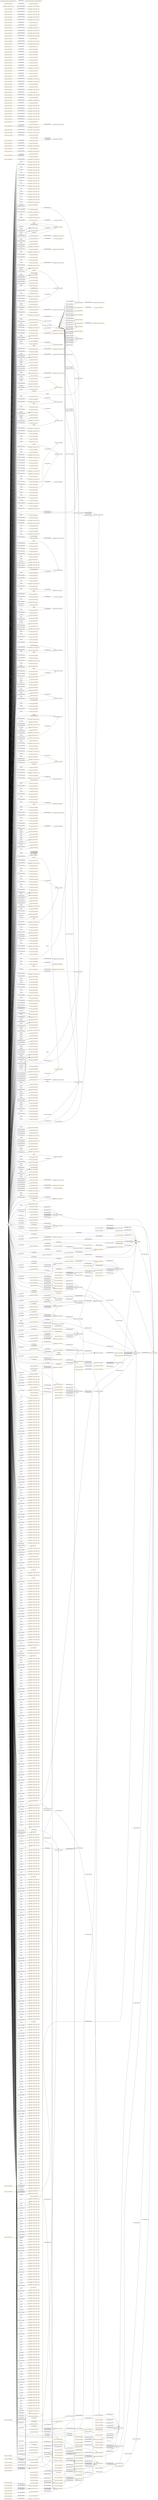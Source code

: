 digraph ar2dtool_diagram { 
rankdir=LR;
size="1501"
node [shape = rectangle, color="orange"]; "resource:SIO_000511" "resource:SIO_000520" "resource:SIO_000554" "resource:SIO_000344" "188a326b:174e3c170b9:-7ce3" "resource:SIO_001265" "188a326b:174e3c170b9:-7d84" "resource:SIO_000806" "188a326b:174e3c170b9:-7f2f" "resource:SIO_000112" "resource:SIO_000072" "resource:SIO_000452" "resource:SIO_010001" "resource:SIO_010010" "resource:SIO_010009" "resource:SIO_010341" "188a326b:174e3c170b9:-7fda" "resource:SIO_001001" "188a326b:174e3c170b9:-7f57" "resource:SIO_010456" "188a326b:174e3c170b9:-7ce9" "resource:SIO_000750" "188a326b:174e3c170b9:-7f93" "resource:SIO_000256" "resource:SIO_000431" "resource:SIO_000758" "188a326b:174e3c170b9:-7f43" "resource:SIO_000391" "188a326b:174e3c170b9:-7ca9" "resource:SIO_000692" "resource:SIO_000402" "188a326b:174e3c170b9:-7f5d" "resource:SIO_001091" "resource:SIO_010336" "resource:SIO_000776" "resource:SIO_000494" "resource:SIO_000056" "resource:SIO_010530" "resource:SIO_001014" "resource:SIO_001405" "resource:SIO_000016" "resource:SIO_000092" "resource:SIO_010368" "resource:SIO_001216" "188a326b:174e3c170b9:-7dab" "resource:SIO_010289" "resource:SIO_010416" "188a326b:174e3c170b9:-7f48" "resource:SIO_010048" "resource:SIO_010057" "resource:SIO_000167" "resource:SIO_000314" "188a326b:174e3c170b9:-7e6f" "188a326b:174e3c170b9:-7c79" "resource:SIO_010375" "resource:SIO_001232" "resource:SIO_000962" "188a326b:174e3c170b9:-7e62" "resource:SIO_010464" "resource:SIO_010295" "resource:SIO_000417" "188a326b:174e3c170b9:-7ff0" "resource:SIO_000106" "resource:SIO_000720" "resource:SIO_010450" "188a326b:174e3c170b9:-7e54" "resource:SIO_010458" "resource:SIO_000532" "188a326b:174e3c170b9:-7d6e" "188a326b:174e3c170b9:-7f1b" "resource:SIO_000708" "resource:SIO_000070" "resource:SIO_000404" "resource:SIO_010346" "resource:SIO_010075" "resource:SIO_001176" "resource:SIO_000185" "resource:SIO_001224" "resource:SIO_010035" "resource:SIO_000715" "188a326b:174e3c170b9:-7fb6" "resource:SIO_010362" "resource:SIO_001210" "resource:SIO_001197" "resource:SIO_000116" "resource:SIO_001218" "resource:SIO_000810" "resource:SIO_000125" "resource:SIO_000701" "188a326b:174e3c170b9:-7db4" "resource:SIO_000076" "resource:SIO_000456" "resource:SIO_010442" "resource:SIO_000268" "resource:SIO_000499" "188a326b:174e3c170b9:-7e7b" "resource:SIO_001010" "resource:SIO_011126" "resource:SIO_000754" "resource:SIO_010008" "188a326b:174e3c170b9:-7cb8" "resource:SIO_001135" "resource:SIO_001095" "188a326b:174e3c170b9:-7f77" "resource:SIO_000089" "resource:SIO_001008" "resource:SIO_010455" "resource:SIO_000722" "resource:SIO_001045" "resource:SIO_010462" "resource:SIO_001353" "188a326b:174e3c170b9:-7c93" "188a326b:174e3c170b9:-7e59" "resource:SIO_010101" "188a326b:174e3c170b9:-7d73" "188a326b:174e3c170b9:-7d6a" "resource:SIO_000036" "resource:SIO_000647" "resource:SIO_000538" "resource:SIO_010497" "resource:SIO_001291" "resource:SIO_010783" "188a326b:174e3c170b9:-7f6e" "188a326b:174e3c170b9:-7e75" "resource:SIO_000458" "resource:SIO_001174" "resource:SIO_000913" "resource:SIO_000915" "188a326b:174e3c170b9:-7e2c" "188a326b:174e3c170b9:-7da5" "resource:SIO_000613" "resource:SIO_000713" "resource:SIO_001188" "resource:SIO_000756" "188a326b:174e3c170b9:-7d10" "188a326b:174e3c170b9:-7d7d" "resource:SIO_001297" "188a326b:174e3c170b9:-7cb2" "resource:SIO_010047" "resource:SIO_000123" "resource:SIO_000074" "resource:SIO_000083" "resource:SIO_010448" "resource:SIO_010533" "resource:SIO_000468" "resource:SIO_000014" "resource:SIO_000516" "188a326b:174e3c170b9:-7f9b" "resource:SIO_001093" "resource:SIO_000500" "resource:SIO_010051" "resource:SIO_001043" "resource:SIO_000508" "188a326b:174e3c170b9:-7f7c" "resource:SIO_000429" "188a326b:174e3c170b9:-7fd2" "resource:SIO_000809" "resource:SIO_010432" "resource:SIO_010782" "resource:SIO_000960" "resource:SIO_001132" "resource:SIO_010004" "188a326b:174e3c170b9:-7cfd" "resource:SIO_000524" "resource:SIO_000550" "188a326b:174e3c170b9:-7e9e" "resource:SIO_010020" "188a326b:174e3c170b9:-7f8f" "resource:SIO_000034" "resource:SIO_000434" "188a326b:174e3c170b9:-7e1d" "resource:SIO_000577" "resource:SIO_000005" "resource:SIO_010309" "resource:SIO_010344" "resource:SIO_000747" "resource:SIO_000279" "resource:SIO_000441" "resource:SIO_000327" "resource:SIO_000462" "resource:SIO_000143" "188a326b:174e3c170b9:-7e26" "resource:SIO_001295" "resource:SIO_000114" "resource:SIO_000454" "188a326b:174e3c170b9:-7e3d" "188a326b:174e3c170b9:-7dea" "188a326b:174e3c170b9:-7ea8" "resource:SIO_000052" "resource:SIO_010378" "resource:SIO_000353" "resource:SIO_001370" "resource:SIO_001269" "188a326b:174e3c170b9:-7d3c" "resource:SIO_000012" "188a326b:174e3c170b9:-7e65" "resource:SIO_000752" "resource:SIO_000555" "resource:SIO_001107" "resource:SIO_001301" "resource:SIO_001035" "resource:SIO_001266" "resource:SIO_011001" "resource:SIO_000541" "resource:SIO_000270" "resource:SIO_000318" "resource:SIO_000549" "resource:SIO_001071" "resource:SIO_000512" "resource:SIO_000579" "resource:SIO_010460" "resource:SIO_000638" "resource:SIO_010011" "resource:SIO_001273" "resource:SIO_010410" "resource:SIO_000609" "resource:SIO_000148" "resource:SIO_011118" "188a326b:174e3c170b9:-7eb2" "resource:SIO_001213" "188a326b:174e3c170b9:-7edd" "resource:SIO_000704" "resource:SIO_010342" "resource:SIO_010071" "188a326b:174e3c170b9:-7d9b" "188a326b:174e3c170b9:-7f60" "resource:SIO_000460" "resource:SIO_010039" "resource:SIO_000257" "188a326b:174e3c170b9:-7fb2" "resource:SIO_000805" "resource:SIO_010337" "resource:SIO_000664" "resource:SIO_001233" "resource:SIO_001375" "188a326b:174e3c170b9:-7cc8" "188a326b:174e3c170b9:-7e4f" "resource:SIO_001267" "resource:SIO_000261" "188a326b:174e3c170b9:-7f15" "188a326b:174e3c170b9:-7cb4" "resource:SIO_010058" "resource:SIO_010451" "resource:SIO_001041" "resource:SIO_010459" "resource:SIO_000807" "resource:SIO_010358" "resource:SIO_000963" "188a326b:174e3c170b9:-7cbf" "resource:SIO_010780" "resource:SIO_000113" "resource:SIO_000004" "188a326b:174e3c170b9:-7c9a" "resource:SIO_000370" "resource:SIO_010296" "resource:SIO_010002" "resource:SIO_000405" "resource:SIO_000440" "resource:SIO_000448" "resource:SIO_000721" "resource:SIO_000751" "resource:SIO_000902" "resource:SIO_000432" "resource:SIO_010096" "resource:SIO_001294" "resource:SIO_001211" "188a326b:174e3c170b9:-7fe3" "resource:SIO_000702" "188a326b:174e3c170b9:-7dda" "resource:SIO_010334" "resource:SIO_001177" "188a326b:174e3c170b9:-7cf1" "resource:SIO_000269" "188a326b:174e3c170b9:-7da1" "resource:SIO_001015" "188a326b:174e3c170b9:-7dcc" "resource:SIO_000390" "resource:SIO_010443" "188a326b:174e3c170b9:-7d1e" "resource:SIO_000457" "resource:SIO_010043" "resource:SIO_001090" "188a326b:174e3c170b9:-7f72" "resource:SIO_000505" "resource:SIO_001046" "resource:SIO_000168" "resource:SIO_000321" "188a326b:174e3c170b9:-7c61" "188a326b:174e3c170b9:-7e92" "resource:SIO_001116" "resource:SIO_010376" "188a326b:174e3c170b9:-7d28" "resource:SIO_010424" "resource:SIO_000965" "188a326b:174e3c170b9:-7cd5" "resource:SIO_000418" "188a326b:174e3c170b9:-7fc1" "resource:SIO_001009" "resource:SIO_010056" "resource:SIO_000723" "188a326b:174e3c170b9:-7cea" "resource:SIO_001264" "188a326b:174e3c170b9:-7f27" "resource:SIO_010090" "resource:SIO_011007" "resource:SIO_000111" "resource:SIO_000097" "resource:SIO_010463" "resource:SIO_010000" "resource:SIO_000903" "resource:SIO_000614" "resource:SIO_000640" "resource:SIO_000146" "resource:SIO_000648" "resource:SIO_000430" "resource:SIO_001292" "resource:SIO_000289" "resource:SIO_000707" "resource:SIO_000337" "resource:SIO_000401" "resource:SIO_000459" "188a326b:174e3c170b9:-7c9e" "resource:SIO_000523" "resource:SIO_010340" "resource:SIO_010074" "resource:SIO_001175" "resource:SIO_001040" "resource:SIO_000914" "resource:SIO_000275" "resource:SIO_000675" "resource:SIO_000784" "resource:SIO_000714" "188a326b:174e3c170b9:-7de2" "resource:SIO_011121" "188a326b:174e3c170b9:-7f05" "resource:SIO_001298" "resource:SIO_001215" "resource:SIO_010288" "resource:SIO_010415" "resource:SIO_001136" "resource:SIO_000342" "resource:SIO_000376" "resource:SIO_000166" "resource:SIO_010508" "188a326b:174e3c170b9:-7dbe" "resource:SIO_001231" "resource:SIO_000015" "resource:SIO_000580" "resource:SIO_000091" "resource:SIO_000150" "resource:SIO_010076" "resource:SIO_000995" "resource:SIO_001270" "188a326b:174e3c170b9:-7dfa" "resource:SIO_000307" "188a326b:174e3c170b9:-7f3a" "resource:SIO_001094" "resource:SIO_000559" "resource:SIO_000501" "resource:SIO_000509" "resource:SIO_001262" "resource:SIO_010457" "188a326b:174e3c170b9:-7f36" "resource:SIO_000762" "resource:SIO_001074" "resource:SIO_000539" "resource:SIO_000961" "resource:SIO_010005" "resource:SIO_010345" "resource:SIO_000328" "188a326b:174e3c170b9:-7c8f" "resource:SIO_010100" "resource:SIO_000463" "resource:SIO_000144" "188a326b:174e3c170b9:-7f97" "resource:SIO_000035" "resource:SIO_000435" "188a326b:174e3c170b9:-7e1e" "resource:SIO_010094" "resource:SIO_000395" "resource:SIO_010029" "resource:SIO_000578" "resource:SIO_000115" "resource:SIO_001217" "resource:SIO_000006" "resource:SIO_000124" "188a326b:174e3c170b9:-7d52" "resource:SIO_000626" "resource:SIO_001289" "resource:SIO_000498" "188a326b:174e3c170b9:-7cbc" "resource:SIO_000131" "resource:SIO_000653" "resource:SIO_000753" "resource:SIO_000997" "resource:SIO_001296" "resource:SIO_001209" "188a326b:174e3c170b9:-7daf" "resource:SIO_000333" "resource:SIO_000455" "188a326b:174e3c170b9:-7d58" "resource:SIO_000503" "188a326b:174e3c170b9:-7e16" "resource:SIO_000162" "resource:SIO_000284" "resource:SIO_001227" "resource:SIO_010038" "resource:SIO_000354" "resource:SIO_011125" "resource:SIO_010299" "resource:SIO_010007" "resource:SIO_000556" "resource:SIO_010411" "188a326b:174e3c170b9:-7ed5" "188a326b:174e3c170b9:-7c99" "resource:SIO_010310" "resource:SIO_010054" "resource:SIO_001145" "resource:SIO_001302" "resource:SIO_000592" "resource:SIO_011002" "resource:SIO_011119" "resource:SIO_000428" "resource:SIO_000437" "resource:SIO_010099" "resource:SIO_001072" "resource:SIO_000069" "resource:SIO_000000" "resource:SIO_000400" "resource:SIO_000967" "resource:SIO_010461" "resource:SIO_000639" "resource:SIO_001274" "resource:SIO_000396" "188a326b:174e3c170b9:-7d02" "resource:SIO_001003" "resource:SIO_000564" "resource:SIO_000719" "resource:SIO_000612" "188a326b:174e3c170b9:-7e0f" "resource:SIO_000258" "resource:SIO_001290" "resource:SIO_001214" "188a326b:174e3c170b9:-7f1e" "resource:SIO_000755" "resource:SIO_001336" "resource:SIO_000705" "resource:SIO_000694" "resource:SIO_010046" "resource:SIO_000122" "resource:SIO_001038" "resource:SIO_010072" "188a326b:174e3c170b9:-7c70" "resource:SIO_010532" "resource:SIO_000959" "resource:SIO_000476" "resource:SIO_000651" "resource:SIO_010025" "188a326b:174e3c170b9:-7d85" "resource:SIO_001050" "resource:SIO_000794" "resource:SIO_001139" "resource:SIO_000073" "resource:SIO_000453" "resource:SIO_000340" "188a326b:174e3c170b9:-7cce" "resource:SIO_010447" "resource:SIO_010059" "resource:SIO_000483" "188a326b:174e3c170b9:-7e6c" "resource:SIO_010506" "resource:SIO_000319" "resource:SIO_001234" "188a326b:174e3c170b9:-7fac" "resource:SIO_000262" "188a326b:174e3c170b9:-7ca2" "resource:SIO_000449" "188a326b:174e3c170b9:-7eec" "resource:SIO_000108" "resource:SIO_010052" "resource:SIO_000507" "resource:SIO_001260" "188a326b:174e3c170b9:-7d77" "resource:SIO_000808" "resource:SIO_010359" "resource:SIO_010423" "188a326b:174e3c170b9:-7ffc" "resource:SIO_000589" "resource:SIO_000017" "resource:SIO_010003" "188a326b:174e3c170b9:-7d63" "resource:SIO_010343" "188a326b:174e3c170b9:-7ff8" "resource:SIO_000562" "resource:SIO_000142" "resource:SIO_000433" "resource:SIO_000469" "resource:SIO_000078" "resource:SIO_010044" "resource:SIO_000780" "resource:SIO_010030" "resource:SIO_000616" "resource:SIO_000966" "resource:SIO_000302" "188a326b:174e3c170b9:-7ec7" "resource:SIO_010363" "resource:SIO_010284" "resource:SIO_000080" "188a326b:174e3c170b9:-7c7f" "resource:SIO_000984" "resource:SIO_001047" "resource:SIO_001117" "resource:SIO_010377" "resource:SIO_010091" "188a326b:174e3c170b9:-7e43" "resource:SIO_010425" ; /*classes style*/
	"resource:SIO_010009" -> "resource:SIO_010010" [ label = "owl:disjointWith" ];
	"resource:SIO_001098" -> "resource:SIO_000272" [ label = "rdfs:subPropertyOf" ];
	"resource:SIO_010462" -> "resource:SIO_010463" [ label = "owl:disjointWith" ];
	"resource:SIO_001279" -> "resource:SIO_000008" [ label = "rdfs:subPropertyOf" ];
	"resource:SIO_010377" -> "resource:SIO_010378" [ label = "owl:disjointWith" ];
	"resource:SIO_010377" -> "188a326b:174e3c170b9:-7cbf" [ label = "owl:equivalentClass" ];
	"resource:SIO_000232" -> "resource:SIO_000062" [ label = "rdfs:subPropertyOf" ];
	"resource:SIO_000805" -> "resource:SIO_000806" [ label = "owl:disjointWith" ];
	"resource:SIO_010432" -> "188a326b:174e3c170b9:-7cb4" [ label = "owl:equivalentClass" ];
	"resource:SIO_000202" -> "resource:SIO_000145" [ label = "rdfs:subPropertyOf" ];
	"resource:SIO_000093" -> "resource:SIO_000068" [ label = "rdfs:subPropertyOf" ];
	"resource:SIO_001280" -> "resource:SIO_000011" [ label = "rdfs:subPropertyOf" ];
	"resource:SIO_000274" -> "resource:SIO_000497" [ label = "rdfs:subPropertyOf" ];
	"resource:SIO_000274" -> "resource:SIO_000244" [ label = "rdfs:subPropertyOf" ];
	"resource:SIO_001008" -> "188a326b:174e3c170b9:-7e16" [ label = "owl:equivalentClass" ];
	"resource:SIO_000455" -> "resource:SIO_000458" [ label = "owl:disjointWith" ];
	"resource:SIO_000455" -> "188a326b:174e3c170b9:-7f1e" [ label = "owl:equivalentClass" ];
	"resource:SIO_000063" -> "resource:SIO_000062" [ label = "rdfs:subPropertyOf" ];
	"resource:SIO_010082" -> "resource:SIO_010078" [ label = "rdfs:subPropertyOf" ];
	"resource:SIO_000244" -> "resource:SIO_000352" [ label = "rdfs:subPropertyOf" ];
	"resource:SIO_000636" -> "resource:SIO_000352" [ label = "rdfs:subPropertyOf" ];
	"resource:SIO_000425" -> "resource:SIO_000001" [ label = "rdfs:subPropertyOf" ];
	"resource:SIO_000214" -> "resource:SIO_000425" [ label = "rdfs:subPropertyOf" ];
	"resource:SIO_000793" -> "resource:SIO_000687" [ label = "rdfs:subPropertyOf" ];
	"resource:SIO_001401" -> "resource:SIO_001154" [ label = "rdfs:subPropertyOf" ];
	"resource:SIO_000974" -> "resource:SIO_000053" [ label = "rdfs:subPropertyOf" ];
	"resource:SIO_000497" -> "resource:SIO_000272" [ label = "rdfs:subPropertyOf" ];
	"resource:SIO_010782" -> "resource:SIO_010783" [ label = "owl:disjointWith" ];
	"resource:SIO_000286" -> "resource:SIO_000497" [ label = "rdfs:subPropertyOf" ];
	"resource:SIO_000552" -> "resource:SIO_000230" [ label = "rdfs:subPropertyOf" ];
	"resource:SIO_001262" -> "188a326b:174e3c170b9:-7d85" [ label = "owl:equivalentClass" ];
	"resource:SIO_000341" -> "resource:SIO_000425" [ label = "rdfs:subPropertyOf" ];
	"resource:SIO_000733" -> "resource:SIO_000737" [ label = "rdfs:subPropertyOf" ];
	"resource:SIO_000437" -> "188a326b:174e3c170b9:-7f3a" [ label = "owl:equivalentClass" ];
	"resource:SIO_010456" -> "188a326b:174e3c170b9:-7c9a" [ label = "owl:equivalentClass" ];
	"resource:SIO_000311" -> "resource:SIO_000232" [ label = "rdfs:subPropertyOf" ];
	"resource:SIO_000226" -> "resource:SIO_000236" [ label = "rdfs:subPropertyOf" ];
	"resource:SIO_000775" -> "resource:SIO_000773" [ label = "rdfs:subPropertyOf" ];
	"resource:SIO_000268" -> "188a326b:174e3c170b9:-7f6e" [ label = "owl:equivalentClass" ];
	"resource:SIO_000142" -> "resource:SIO_000143" [ label = "owl:disjointWith" ];
	"resource:SIO_000449" -> "resource:SIO_000468" [ label = "owl:disjointWith" ];
	"resource:SIO_000323" -> "resource:SIO_000128" [ label = "rdfs:subPropertyOf" ];
	"resource:SIO_001159" -> "resource:SIO_000062" [ label = "rdfs:subPropertyOf" ];
	"resource:SIO_000208" -> "resource:SIO_000773" [ label = "rdfs:subPropertyOf" ];
	"resource:SIO_000365" -> "resource:SIO_000219" [ label = "rdfs:subPropertyOf" ];
	"resource:SIO_000631" -> "resource:SIO_000628" [ label = "rdfs:subPropertyOf" ];
	"resource:SIO_000420" -> "resource:SIO_000425" [ label = "rdfs:subPropertyOf" ];
	"resource:SIO_000335" -> "resource:SIO_000652" [ label = "rdfs:subPropertyOf" ];
	"resource:SIO_000335" -> "resource:SIO_000293" [ label = "rdfs:subPropertyOf" ];
	"resource:SIO_000124" -> "188a326b:174e3c170b9:-7f93" [ label = "owl:equivalentClass" ];
	"resource:SIO_001045" -> "188a326b:174e3c170b9:-7e0f" [ label = "owl:equivalentClass" ];
	"resource:SIO_010058" -> "resource:SIO_010059" [ label = "owl:disjointWith" ];
	"resource:SIO_000673" -> "resource:SIO_000671" [ label = "rdfs:subPropertyOf" ];
	"resource:SIO_000462" -> "resource:SIO_000463" [ label = "owl:disjointWith" ];
	"resource:SIO_000251" -> "resource:SIO_000249" [ label = "rdfs:subPropertyOf" ];
	"resource:SIO_000643" -> "resource:SIO_000224" [ label = "rdfs:subPropertyOf" ];
	"resource:SIO_000558" -> "resource:SIO_010302" [ label = "rdfs:subPropertyOf" ];
	"resource:SIO_001353" -> "188a326b:174e3c170b9:-7d6e" [ label = "owl:equivalentClass" ];
	"resource:SIO_000221" -> "resource:SIO_000008" [ label = "rdfs:subPropertyOf" ];
	"resource:SIO_010336" -> "resource:SIO_010337" [ label = "owl:disjointWith" ];
	"resource:SIO_000709" -> "resource:SIO_000001" [ label = "rdfs:subPropertyOf" ];
	"resource:SIO_000293" -> "resource:SIO_000203" [ label = "rdfs:subPropertyOf" ];
	"resource:SIO_011126" -> "188a326b:174e3c170b9:-7c61" [ label = "owl:equivalentClass" ];
	"resource:SIO_000655" -> "resource:SIO_000294" [ label = "rdfs:subPropertyOf" ];
	"resource:SIO_000052" -> "188a326b:174e3c170b9:-7fda" [ label = "owl:equivalentClass" ];
	"resource:SIO_000710" -> "resource:SIO_000709" [ label = "rdfs:subPropertyOf" ];
	"resource:SIO_000233" -> "resource:SIO_000011" [ label = "rdfs:subPropertyOf" ];
	"resource:SIO_001154" -> "resource:SIO_000294" [ label = "rdfs:subPropertyOf" ];
	"resource:SIO_000203" -> "resource:SIO_000322" [ label = "rdfs:subPropertyOf" ];
	"resource:SIO_000697" -> "resource:SIO_000709" [ label = "rdfs:subPropertyOf" ];
	"resource:SIO_001009" -> "resource:SIO_001010" [ label = "owl:disjointWith" ];
	"resource:SIO_010083" -> "resource:SIO_010079" [ label = "rdfs:subPropertyOf" ];
	"resource:SIO_000064" -> "resource:SIO_000219" [ label = "rdfs:subPropertyOf" ];
	"resource:SIO_000456" -> "resource:SIO_000457" [ label = "owl:disjointWith" ];
	"resource:SIO_000245" -> "resource:SIO_000294" [ label = "rdfs:subPropertyOf" ];
	"resource:SIO_000511" -> "188a326b:174e3c170b9:-7f05" [ label = "owl:equivalentClass" ];
	"resource:SIO_000426" -> "resource:SIO_000425" [ label = "rdfs:subPropertyOf" ];
	"resource:SIO_000215" -> "resource:SIO_000011" [ label = "rdfs:subPropertyOf" ];
	"resource:SIO_001402" -> "resource:SIO_001154" [ label = "rdfs:subPropertyOf" ];
	"resource:SIO_000975" -> "resource:SIO_000093" [ label = "rdfs:subPropertyOf" ];
	"resource:SIO_000679" -> "resource:SIO_000054" [ label = "rdfs:subPropertyOf" ];
	"resource:SIO_000553" -> "resource:SIO_000231" [ label = "rdfs:subPropertyOf" ];
	"resource:SIO_000342" -> "188a326b:174e3c170b9:-7f48" [ label = "owl:equivalentClass" ];
	"resource:SIO_000734" -> "resource:SIO_000699" [ label = "rdfs:subPropertyOf" ];
	"resource:SIO_000257" -> "resource:SIO_000258" [ label = "owl:disjointWith" ];
	"resource:SIO_000131" -> "resource:SIO_001197" [ label = "owl:disjointWith" ];
	"resource:SIO_000523" -> "resource:SIO_000524" [ label = "owl:disjointWith" ];
	"resource:SIO_010457" -> "188a326b:174e3c170b9:-7c93" [ label = "owl:equivalentClass" ];
	"resource:SIO_000312" -> "resource:SIO_000229" [ label = "rdfs:subPropertyOf" ];
	"resource:SIO_000704" -> "resource:SIO_000721" [ label = "owl:disjointWith" ];
	"resource:SIO_000227" -> "resource:SIO_000643" [ label = "rdfs:subPropertyOf" ];
	"resource:SIO_000680" -> "resource:SIO_000679" [ label = "rdfs:subPropertyOf" ];
	"resource:SIO_010005" -> "resource:SIO_010047" [ label = "owl:disjointWith" ];
	"resource:SIO_000269" -> "resource:SIO_000270" [ label = "owl:disjointWith" ];
	"resource:SIO_010288" -> "resource:SIO_010289" [ label = "owl:disjointWith" ];
	"resource:SIO_000324" -> "resource:SIO_000202" [ label = "rdfs:subPropertyOf" ];
	"resource:SIO_010343" -> "188a326b:174e3c170b9:-7cea" [ label = "owl:equivalentClass" ];
	"resource:SIO_000692" -> "resource:SIO_000694" [ label = "owl:disjointWith" ];
	"resource:SIO_000028" -> "resource:SIO_000145" [ label = "rdfs:subPropertyOf" ];
	"resource:SIO_000209" -> "resource:SIO_000773" [ label = "rdfs:subPropertyOf" ];
	"resource:SIO_000577" -> "resource:SIO_000578" [ label = "owl:disjointWith" ];
	"resource:SIO_000758" -> "resource:SIO_001093" [ label = "owl:disjointWith" ];
	"resource:SIO_000240" -> "resource:SIO_000203" [ label = "rdfs:subPropertyOf" ];
	"resource:SIO_000632" -> "resource:SIO_000210" [ label = "rdfs:subPropertyOf" ];
	"resource:SIO_000421" -> "resource:SIO_000425" [ label = "rdfs:subPropertyOf" ];
	"resource:SIO_000210" -> "resource:SIO_000628" [ label = "rdfs:subPropertyOf" ];
	"resource:SIO_000125" -> "188a326b:174e3c170b9:-7f8f" [ label = "owl:equivalentClass" ];
	"resource:SIO_001046" -> "resource:SIO_001047" [ label = "owl:disjointWith" ];
	"resource:SIO_010410" -> "188a326b:174e3c170b9:-7cbc" [ label = "owl:equivalentClass" ];
	"resource:SIO_000970" -> "resource:SIO_000975" [ label = "rdfs:subPropertyOf" ];
	"resource:SIO_001101" -> "resource:SIO_000709" [ label = "rdfs:subPropertyOf" ];
	"resource:SIO_000674" -> "resource:SIO_000672" [ label = "rdfs:subPropertyOf" ];
	"resource:SIO_000589" -> "188a326b:174e3c170b9:-7eec" [ label = "owl:equivalentClass" ];
	"http://semanticscience.org/ontology/sio.owl" -> "http://creativecommons.org/licenses/by/4.0/" [ label = "terms:license" ];
	"resource:SIO_000252" -> "resource:SIO_000212" [ label = "rdfs:subPropertyOf" ];
	"resource:SIO_000644" -> "resource:SIO_000223" [ label = "rdfs:subPropertyOf" ];
	"resource:SIO_001269" -> "resource:SIO_001270" [ label = "owl:disjointWith" ];
	"resource:SIO_000222" -> "resource:SIO_000011" [ label = "rdfs:subPropertyOf" ];
	"resource:SIO_000011" -> "resource:SIO_000001" [ label = "rdfs:subPropertyOf" ];
	"resource:SIO_000318" -> "resource:SIO_000319" [ label = "owl:disjointWith" ];
	"resource:SIO_000294" -> "resource:SIO_000243" [ label = "rdfs:subPropertyOf" ];
	"resource:SIO_010000" -> "188a326b:174e3c170b9:-7d63" [ label = "owl:equivalentClass" ];
	"resource:SIO_001209" -> "188a326b:174e3c170b9:-7d9b" [ label = "owl:equivalentClass" ];
	"resource:SIO_000656" -> "resource:SIO_000655" [ label = "rdfs:subPropertyOf" ];
	"resource:SIO_000053" -> "resource:SIO_000028" [ label = "rdfs:subPropertyOf" ];
	"resource:SIO_000234" -> "resource:SIO_000008" [ label = "rdfs:subPropertyOf" ];
	"resource:SIO_001155" -> "resource:SIO_000352" [ label = "rdfs:subPropertyOf" ];
	"resource:SIO_000807" -> "resource:SIO_000808" [ label = "owl:disjointWith" ];
	"resource:SIO_001210" -> "resource:SIO_001211" [ label = "owl:disjointWith" ];
	"resource:SIO_000204" -> "resource:SIO_000322" [ label = "rdfs:subPropertyOf" ];
	"resource:SIO_000095" -> "resource:SIO_000011" [ label = "rdfs:subPropertyOf" ];
	"resource:SIO_000668" -> "resource:SIO_000628" [ label = "rdfs:subPropertyOf" ];
	"resource:SIO_010295" -> "resource:SIO_010296" [ label = "owl:disjointWith" ];
	"resource:SIO_000246" -> "resource:SIO_000245" [ label = "rdfs:subPropertyOf" ];
	"resource:SIO_000427" -> "resource:SIO_000424" [ label = "rdfs:subPropertyOf" ];
	"resource:SIO_000216" -> "resource:SIO_000008" [ label = "rdfs:subPropertyOf" ];
	"resource:SIO_001403" -> "resource:SIO_000001" [ label = "rdfs:subPropertyOf" ];
	"resource:SIO_000005" -> "resource:SIO_000340" [ label = "owl:disjointWith" ];
	"resource:SIO_000288" -> "resource:SIO_000203" [ label = "rdfs:subPropertyOf" ];
	"resource:SIO_000554" -> "resource:SIO_000555" [ label = "owl:disjointWith" ];
	"resource:SIO_000469" -> "188a326b:174e3c170b9:-7f15" [ label = "owl:equivalentClass" ];
	"resource:SIO_010362" -> "188a326b:174e3c170b9:-7cce" [ label = "owl:equivalentClass" ];
	"resource:SIO_000735" -> "resource:SIO_000733" [ label = "rdfs:subPropertyOf" ];
	"resource:SIO_000132" -> "resource:SIO_000322" [ label = "rdfs:subPropertyOf" ];
	"resource:SIO_010458" -> "188a326b:174e3c170b9:-7c8f" [ label = "owl:equivalentClass" ];
	"resource:SIO_000313" -> "resource:SIO_000310" [ label = "rdfs:subPropertyOf" ];
	"resource:SIO_000892" -> "resource:SIO_000212" [ label = "rdfs:subPropertyOf" ];
	"resource:SIO_000228" -> "resource:SIO_000644" [ label = "rdfs:subPropertyOf" ];
	"resource:SIO_000681" -> "resource:SIO_000679" [ label = "rdfs:subPropertyOf" ];
	"resource:SIO_000017" -> "resource:SIO_000354" [ label = "owl:disjointWith" ];
	"resource:SIO_010302" -> "resource:SIO_000272" [ label = "rdfs:subPropertyOf" ];
	"resource:SIO_000089" -> "188a326b:174e3c170b9:-7fc1" [ label = "owl:equivalentClass" ];
	"resource:SIO_000440" -> "188a326b:174e3c170b9:-7f2f" [ label = "owl:equivalentClass" ];
	"resource:SIO_000355" -> "resource:SIO_000229" [ label = "rdfs:subPropertyOf" ];
	"resource:SIO_000059" -> "resource:SIO_000008" [ label = "rdfs:subPropertyOf" ];
	"resource:SIO_010078" -> "resource:SIO_000338" [ label = "rdfs:subPropertyOf" ];
	"resource:SIO_000325" -> "188a326b:174e3c170b9:-7ff4" [ label = "owl:propertyChainAxiom" ];
	"resource:SIO_000325" -> "resource:SIO_000322" [ label = "rdfs:subPropertyOf" ];
	"resource:SIO_001035" -> "resource:SIO_001038" [ label = "owl:disjointWith" ];
	"resource:SIO_000029" -> "resource:SIO_000096" [ label = "rdfs:subPropertyOf" ];
	"resource:SIO_001301" -> "resource:SIO_001302" [ label = "owl:disjointWith" ];
	"resource:SIO_010048" -> "resource:SIO_010052" [ label = "owl:disjointWith" ];
	"resource:SIO_000482" -> "resource:SIO_000283" [ label = "rdfs:subPropertyOf" ];
	"resource:SIO_000060" -> "resource:SIO_000205" [ label = "rdfs:subPropertyOf" ];
	"resource:SIO_000452" -> "resource:SIO_000454" [ label = "owl:disjointWith" ];
	"resource:SIO_000452" -> "resource:SIO_000453" [ label = "owl:disjointWith" ];
	"resource:SIO_000241" -> "resource:SIO_000652" [ label = "rdfs:subPropertyOf" ];
	"resource:SIO_000241" -> "resource:SIO_000211" [ label = "rdfs:subPropertyOf" ];
	"resource:SIO_000633" -> "resource:SIO_000205" [ label = "rdfs:subPropertyOf" ];
	"resource:SIO_000422" -> "resource:SIO_000283" [ label = "rdfs:subPropertyOf" ];
	"resource:SIO_000211" -> "resource:SIO_000203" [ label = "rdfs:subPropertyOf" ];
	"resource:SIO_000971" -> "resource:SIO_000974" [ label = "rdfs:subPropertyOf" ];
	"resource:SIO_000307" -> "188a326b:174e3c170b9:-7f60" [ label = "owl:equivalentClass" ];
	"resource:SIO_000283" -> "resource:SIO_000272" [ label = "rdfs:subPropertyOf" ];
	"resource:SIO_000675" -> "188a326b:174e3c170b9:-7ec7" [ label = "owl:equivalentClass" ];
	"resource:SIO_000072" -> "resource:SIO_000073" [ label = "owl:disjointWith" ];
	"resource:SIO_000253" -> "resource:SIO_000008" [ label = "rdfs:subPropertyOf" ];
	"resource:SIO_001174" -> "188a326b:174e3c170b9:-7dbe" [ label = "owl:equivalentClass" ];
	"resource:SIO_000223" -> "resource:SIO_000008" [ label = "rdfs:subPropertyOf" ];
	"resource:SIO_010423" -> "188a326b:174e3c170b9:-7cb8" [ label = "owl:equivalentClass" ];
	"resource:SIO_000772" -> "resource:SIO_000631" [ label = "rdfs:subPropertyOf" ];
	"resource:SIO_000687" -> "resource:SIO_000322" [ label = "rdfs:subPropertyOf" ];
	"resource:SIO_001090" -> "resource:SIO_001091" [ label = "owl:disjointWith" ];
	"resource:SIO_000657" -> "resource:SIO_000352" [ label = "rdfs:subPropertyOf" ];
	"resource:SIO_000054" -> "resource:SIO_000053" [ label = "rdfs:subPropertyOf" ];
	"resource:SIO_000235" -> "resource:SIO_000586" [ label = "rdfs:subPropertyOf" ];
	"resource:SIO_001156" -> "resource:SIO_000294" [ label = "rdfs:subPropertyOf" ];
	"resource:SIO_001156" -> "resource:SIO_000229" [ label = "rdfs:subPropertyOf" ];
	"resource:SIO_000205" -> "resource:SIO_000212" [ label = "rdfs:subPropertyOf" ];
	"resource:SIO_000784" -> "resource:SIO_010048" [ label = "owl:disjointWith" ];
	"resource:SIO_000699" -> "resource:SIO_000737" [ label = "rdfs:subPropertyOf" ];
	"resource:SIO_000965" -> "188a326b:174e3c170b9:-7e43" [ label = "owl:equivalentClass" ];
	"resource:SIO_000096" -> "resource:SIO_000093" [ label = "rdfs:subPropertyOf" ];
	"resource:SIO_000362" -> "resource:SIO_000008" [ label = "rdfs:subPropertyOf" ];
	"resource:SIO_000277" -> "resource:SIO_000631" [ label = "rdfs:subPropertyOf" ];
	"resource:SIO_000066" -> "resource:SIO_000253" [ label = "rdfs:subPropertyOf" ];
	"resource:SIO_000458" -> "188a326b:174e3c170b9:-7f1b" [ label = "owl:equivalentClass" ];
	"resource:SIO_000332" -> "resource:SIO_000563" [ label = "rdfs:subPropertyOf" ];
	"resource:SIO_000247" -> "resource:SIO_000244" [ label = "rdfs:subPropertyOf" ];
	"resource:SIO_000905" -> "resource:SIO_000291" [ label = "rdfs:subPropertyOf" ];
	"resource:SIO_010532" -> "resource:SIO_010533" [ label = "owl:disjointWith" ];
	"resource:SIO_010447" -> "resource:SIO_010448" [ label = "owl:disjointWith" ];
	"resource:SIO_000217" -> "resource:SIO_000223" [ label = "rdfs:subPropertyOf" ];
	"resource:SIO_000609" -> "188a326b:174e3c170b9:-7edd" [ label = "owl:equivalentClass" ];
	"resource:SIO_001404" -> "resource:SIO_001403" [ label = "rdfs:subPropertyOf" ];
	"resource:SIO_000640" -> "resource:SIO_000751" [ label = "owl:disjointWith" ];
	"resource:SIO_010363" -> "188a326b:174e3c170b9:-7cc8" [ label = "owl:equivalentClass" ];
	"resource:SIO_000736" -> "resource:SIO_000001" [ label = "rdfs:subPropertyOf" ];
	"resource:SIO_010459" -> "resource:SIO_010460" [ label = "owl:disjointWith" ];
	"resource:SIO_000314" -> "188a326b:174e3c170b9:-7f5d" [ label = "owl:equivalentClass" ];
	"resource:SIO_000229" -> "resource:SIO_000132" [ label = "rdfs:subPropertyOf" ];
	"resource:SIO_000682" -> "resource:SIO_000029" [ label = "rdfs:subPropertyOf" ];
	"resource:SIO_000652" -> "resource:SIO_000203" [ label = "rdfs:subPropertyOf" ];
	"resource:SIO_001096" -> "resource:SIO_000272" [ label = "rdfs:subPropertyOf" ];
	"resource:SIO_000441" -> "188a326b:174e3c170b9:-7f27" [ label = "owl:equivalentClass" ];
	"resource:SIO_010375" -> "resource:SIO_010376" [ label = "owl:disjointWith" ];
	"resource:SIO_000356" -> "resource:SIO_000062" [ label = "rdfs:subPropertyOf" ];
	"resource:SIO_001277" -> "resource:SIO_000628" [ label = "rdfs:subPropertyOf" ];
	"resource:SIO_000230" -> "resource:SIO_000132" [ label = "rdfs:subPropertyOf" ];
	"resource:SIO_000145" -> "resource:SIO_000322" [ label = "rdfs:subPropertyOf" ];
	"resource:SIO_010079" -> "resource:SIO_000339" [ label = "rdfs:subPropertyOf" ];
	"resource:SIO_000960" -> "resource:SIO_000962" [ label = "owl:disjointWith" ];
	"resource:SIO_000960" -> "resource:SIO_000961" [ label = "owl:disjointWith" ];
	"resource:SIO_000272" -> "resource:SIO_000736" [ label = "rdfs:subPropertyOf" ];
	"resource:SIO_000579" -> "resource:SIO_000580" [ label = "owl:disjointWith" ];
	"resource:SIO_000061" -> "resource:SIO_000322" [ label = "rdfs:subPropertyOf" ];
	"resource:SIO_010080" -> "resource:SIO_010078" [ label = "rdfs:subPropertyOf" ];
	"resource:SIO_000242" -> "resource:SIO_000652" [ label = "rdfs:subPropertyOf" ];
	"resource:SIO_000242" -> "resource:SIO_000240" [ label = "rdfs:subPropertyOf" ];
	"resource:SIO_000634" -> "resource:SIO_000558" [ label = "rdfs:subPropertyOf" ];
	"resource:SIO_000900" -> "resource:SIO_000216" [ label = "rdfs:subPropertyOf" ];
	"resource:SIO_000549" -> "resource:SIO_000550" [ label = "owl:disjointWith" ];
	"resource:SIO_010442" -> "188a326b:174e3c170b9:-7ca9" [ label = "owl:equivalentClass" ];
	"resource:SIO_000338" -> "resource:SIO_000563" [ label = "rdfs:subPropertyOf" ];
	"resource:SIO_000338" -> "resource:SIO_000243" [ label = "rdfs:subPropertyOf" ];
	"resource:SIO_000212" -> "resource:SIO_000001" [ label = "rdfs:subPropertyOf" ];
	"resource:SIO_000972" -> "resource:SIO_000974" [ label = "rdfs:subPropertyOf" ];
	"resource:SIO_000495" -> "resource:SIO_000272" [ label = "rdfs:subPropertyOf" ];
	"resource:SIO_010780" -> "188a326b:174e3c170b9:-7c70" [ label = "owl:equivalentClass" ];
	"resource:SIO_000254" -> "resource:SIO_000011" [ label = "rdfs:subPropertyOf" ];
	"resource:SIO_000646" -> "resource:SIO_000643" [ label = "rdfs:subPropertyOf" ];
	"resource:SIO_000224" -> "resource:SIO_000011" [ label = "rdfs:subPropertyOf" ];
	"resource:SIO_000139" -> "resource:SIO_000132" [ label = "rdfs:subPropertyOf" ];
	"resource:SIO_010424" -> "resource:SIO_010425" [ label = "owl:disjointWith" ];
	"resource:SIO_000773" -> "resource:SIO_000252" [ label = "rdfs:subPropertyOf" ];
	"resource:SIO_000562" -> "resource:SIO_010284" [ label = "owl:disjointWith" ];
	"resource:SIO_000477" -> "resource:SIO_000422" [ label = "rdfs:subPropertyOf" ];
	"resource:SIO_010309" -> "resource:SIO_010310" [ label = "owl:disjointWith" ];
	"resource:SIO_000658" -> "resource:SIO_000657" [ label = "rdfs:subPropertyOf" ];
	"resource:SIO_001242" -> "resource:SIO_000736" [ label = "rdfs:subPropertyOf" ];
	"resource:SIO_001157" -> "resource:SIO_000352" [ label = "rdfs:subPropertyOf" ];
	"resource:SIO_000236" -> "resource:SIO_000646" [ label = "rdfs:subPropertyOf" ];
	"resource:SIO_000628" -> "resource:SIO_000001" [ label = "rdfs:subPropertyOf" ];
	"resource:SIO_000809" -> "188a326b:174e3c170b9:-7e6f" [ label = "owl:equivalentClass" ];
	"resource:SIO_000206" -> "resource:SIO_000772" [ label = "rdfs:subPropertyOf" ];
	"resource:SIO_000966" -> "resource:SIO_000967" [ label = "owl:disjointWith" ];
	"resource:SIO_000363" -> "resource:SIO_000011" [ label = "rdfs:subPropertyOf" ];
	"resource:SIO_000278" -> "resource:SIO_000252" [ label = "rdfs:subPropertyOf" ];
	"resource:SIO_000810" -> "188a326b:174e3c170b9:-7e6c" [ label = "owl:equivalentClass" ];
	"resource:SIO_000248" -> "resource:SIO_000352" [ label = "rdfs:subPropertyOf" ];
	"resource:SIO_000122" -> "188a326b:174e3c170b9:-7f9b" [ label = "owl:equivalentClass" ];
	"resource:SIO_000490" -> "resource:SIO_000482" [ label = "rdfs:subPropertyOf" ];
	"resource:SIO_000218" -> "resource:SIO_000224" [ label = "rdfs:subPropertyOf" ];
	"resource:SIO_000671" -> "resource:SIO_000008" [ label = "rdfs:subPropertyOf" ];
	"resource:SIO_001405" -> "resource:SIO_010052" [ label = "owl:disjointWith" ];
	"resource:SIO_000586" -> "resource:SIO_000644" [ label = "rdfs:subPropertyOf" ];
	"resource:SIO_000641" -> "resource:SIO_000008" [ label = "rdfs:subPropertyOf" ];
	"resource:SIO_000737" -> "resource:SIO_000736" [ label = "rdfs:subPropertyOf" ];
	"resource:SIO_000707" -> "resource:SIO_000708" [ label = "owl:disjointWith" ];
	"resource:SIO_000291" -> "resource:SIO_000230" [ label = "rdfs:subPropertyOf" ];
	"resource:SIO_000080" -> "resource:SIO_000448" [ label = "owl:disjointWith" ];
	"resource:SIO_001097" -> "resource:SIO_000272" [ label = "rdfs:subPropertyOf" ];
	"resource:SIO_010461" -> "resource:SIO_010464" [ label = "owl:disjointWith" ];
	"resource:SIO_001278" -> "resource:SIO_000628" [ label = "rdfs:subPropertyOf" ];
	"resource:SIO_000749" -> "resource:SIO_000737" [ label = "rdfs:subPropertyOf" ];
	"resource:SIO_000231" -> "resource:SIO_000062" [ label = "rdfs:subPropertyOf" ];
	"resource:SIO_000020" -> "resource:SIO_000210" [ label = "rdfs:subPropertyOf" ];
	"resource:SIO_010346" -> "188a326b:174e3c170b9:-7cd5" [ label = "owl:equivalentClass" ];
	"resource:SIO_000719" -> "resource:SIO_000720" [ label = "owl:disjointWith" ];
	"resource:SIO_000092" -> "188a326b:174e3c170b9:-7fb6" [ label = "owl:equivalentClass" ];
	"resource:SIO_000484" -> "resource:SIO_000482" [ label = "rdfs:subPropertyOf" ];
	"resource:SIO_000273" -> "resource:SIO_000053" [ label = "rdfs:subPropertyOf" ];
	"resource:SIO_000062" -> "resource:SIO_000322" [ label = "rdfs:subPropertyOf" ];
	"resource:SIO_010081" -> "resource:SIO_010079" [ label = "rdfs:subPropertyOf" ];
	"resource:SIO_001375" -> "188a326b:174e3c170b9:-7d6a" [ label = "owl:equivalentClass" ];
	"resource:SIO_000369" -> "resource:SIO_000273" [ label = "rdfs:subPropertyOf" ];
	"resource:SIO_000243" -> "resource:SIO_000322" [ label = "rdfs:subPropertyOf" ];
	"resource:SIO_000635" -> "resource:SIO_000294" [ label = "rdfs:subPropertyOf" ];
	"resource:SIO_000901" -> "resource:SIO_000215" [ label = "rdfs:subPropertyOf" ];
	"resource:SIO_000424" -> "resource:SIO_000283" [ label = "rdfs:subPropertyOf" ];
	"resource:SIO_000339" -> "resource:SIO_000557" [ label = "rdfs:subPropertyOf" ];
	"resource:SIO_000339" -> "resource:SIO_000243" [ label = "rdfs:subPropertyOf" ];
	"resource:SIO_000213" -> "resource:SIO_000425" [ label = "rdfs:subPropertyOf" ];
	"resource:SIO_000128" -> "resource:SIO_000061" [ label = "rdfs:subPropertyOf" ];
	"resource:SIO_000973" -> "resource:SIO_000975" [ label = "rdfs:subPropertyOf" ];
	"resource:SIO_000496" -> "resource:SIO_000495" [ label = "rdfs:subPropertyOf" ];
	"resource:SIO_000255" -> "resource:SIO_000008" [ label = "rdfs:subPropertyOf" ];
	"resource:SIO_000647" -> "resource:SIO_000648" [ label = "owl:disjointWith" ];
	"resource:SIO_010455" -> "188a326b:174e3c170b9:-7c9e" [ label = "owl:equivalentClass" ];
	"resource:SIO_000310" -> "resource:SIO_000093" [ label = "rdfs:subPropertyOf" ];
	"resource:SIO_000225" -> "resource:SIO_000235" [ label = "rdfs:subPropertyOf" ];
	"resource:SIO_000774" -> "resource:SIO_000772" [ label = "rdfs:subPropertyOf" ];
	"resource:SIO_001116" -> "resource:SIO_001117" [ label = "owl:disjointWith" ];
	"resource:SIO_000563" -> "resource:SIO_000628" [ label = "rdfs:subPropertyOf" ];
	"resource:SIO_000352" -> "resource:SIO_000243" [ label = "rdfs:subPropertyOf" ];
	"resource:SIO_001273" -> "resource:SIO_001274" [ label = "owl:disjointWith" ];
	"resource:SIO_000322" -> "resource:SIO_000001" [ label = "rdfs:subPropertyOf" ];
	"resource:SIO_001158" -> "resource:SIO_000229" [ label = "rdfs:subPropertyOf" ];
	"resource:SIO_000629" -> "resource:SIO_000557" [ label = "rdfs:subPropertyOf" ];
	"resource:SIO_000207" -> "resource:SIO_000772" [ label = "rdfs:subPropertyOf" ];
	"resource:SIO_010100" -> "resource:SIO_010101" [ label = "owl:disjointWith" ];
	"resource:SIO_000364" -> "resource:SIO_000253" [ label = "rdfs:subPropertyOf" ];
	"resource:SIO_000630" -> "resource:SIO_010302" [ label = "rdfs:subPropertyOf" ];
	"resource:SIO_000068" -> "resource:SIO_000061" [ label = "rdfs:subPropertyOf" ];
	"resource:SIO_000334" -> "resource:SIO_000652" [ label = "rdfs:subPropertyOf" ];
	"resource:SIO_000334" -> "resource:SIO_000288" [ label = "rdfs:subPropertyOf" ];
	"resource:SIO_000249" -> "resource:SIO_000294" [ label = "rdfs:subPropertyOf" ];
	"resource:SIO_000123" -> "188a326b:174e3c170b9:-7f97" [ label = "owl:equivalentClass" ];
	"resource:SIO_010057" -> "188a326b:174e3c170b9:-7d3c" [ label = "owl:equivalentClass" ];
	"resource:SIO_000491" -> "resource:SIO_000482" [ label = "rdfs:subPropertyOf" ];
	"resource:SIO_000219" -> "resource:SIO_000011" [ label = "rdfs:subPropertyOf" ];
	"resource:SIO_000672" -> "resource:SIO_000011" [ label = "rdfs:subPropertyOf" ];
	"resource:SIO_000008" -> "resource:SIO_000001" [ label = "rdfs:subPropertyOf" ];
	"resource:SIO_000250" -> "resource:SIO_000248" [ label = "rdfs:subPropertyOf" ];
	"resource:SIO_000642" -> "resource:SIO_000011" [ label = "rdfs:subPropertyOf" ];
	"resource:SIO_000557" -> "resource:SIO_000212" [ label = "rdfs:subPropertyOf" ];
	"resource:SIO_000738" -> "resource:SIO_000737" [ label = "rdfs:subPropertyOf" ];
	"resource:SIO_000612" -> "188a326b:174e3c170b9:-7ed5" [ label = "owl:equivalentClass" ];
	"NULL" -> "188a326b:174e3c170b9:-7f18" [ label = "rdf:rest" ];
	"NULL" -> "188a326b:174e3c170b9:-7cfd" [ label = "owl:someValuesFrom" ];
	"NULL" -> "resource:SIO_000498" [ label = "rdf:first" ];
	"NULL" -> "resource:SIO_000070" [ label = "rdf:first" ];
	"NULL" -> "resource:SIO_000776" [ label = "owl:someValuesFrom" ];
	"NULL" -> "resource:SIO_000115" [ label = "rdf:first" ];
	"NULL" -> "resource:SIO_000613" [ label = "owl:someValuesFrom" ];
	"NULL" -> "resource:SIO_000146" [ label = "owl:someValuesFrom" ];
	"NULL" -> "188a326b:174e3c170b9:-7d9a" [ label = "owl:unionOf" ];
	"NULL" -> "resource:SIO_000072" [ label = "owl:someValuesFrom" ];
	"NULL" -> "resource:SIO_000059" [ label = "owl:onProperty" ];
	"NULL" -> "resource:SIO_010344" [ label = "owl:someValuesFrom" ];
	"NULL" -> "resource:SIO_001217" [ label = "rdf:first" ];
	"NULL" -> "188a326b:174e3c170b9:-7cdc" [ label = "owl:unionOf" ];
	"NULL" -> "resource:SIO_001177" [ label = "owl:someValuesFrom" ];
	"NULL" -> "188a326b:174e3c170b9:-7d2c" [ label = "owl:intersectionOf" ];
	"NULL" -> "188a326b:174e3c170b9:-7d72" [ label = "owl:intersectionOf" ];
	"NULL" -> "resource:SIO_011007" [ label = "owl:someValuesFrom" ];
	"NULL" -> "resource:SIO_000210" [ label = "owl:onProperty" ];
	"NULL" -> "188a326b:174e3c170b9:-7e1c" [ label = "owl:intersectionOf" ];
	"NULL" -> "188a326b:174e3c170b9:-7c09" [ label = "rdf:rest" ];
	"NULL" -> "resource:SIO_010450" [ label = "owl:someValuesFrom" ];
	"NULL" -> "resource:SIO_000433" [ label = "rdf:first" ];
	"NULL" -> "resource:SIO_000268" [ label = "owl:someValuesFrom" ];
	"NULL" -> "resource:SIO_010375" [ label = "rdf:first" ];
	"NULL" -> "188a326b:174e3c170b9:-7f7e" [ label = "rdf:rest" ];
	"NULL" -> "188a326b:174e3c170b9:-7cb2" [ label = "rdf:first" ];
	"NULL" -> "188a326b:174e3c170b9:-7ff5" [ label = "rdf:rest" ];
	"NULL" -> "resource:SIO_000499" [ label = "owl:someValuesFrom" ];
	"NULL" -> "resource:SIO_000006" [ label = "rdf:first" ];
	"NULL" -> "resource:SIO_000456" [ label = "rdf:first" ];
	"NULL" -> "resource:SIO_000272" [ label = "owl:onProperty" ];
	"NULL" -> "188a326b:174e3c170b9:-7e42" [ label = "owl:unionOf" ];
	"NULL" -> "188a326b:174e3c170b9:-7c34" [ label = "rdf:rest" ];
	"NULL" -> "resource:SIO_000069" [ label = "owl:someValuesFrom" ];
	"NULL" -> "188a326b:174e3c170b9:-7ce6" [ label = "rdf:rest" ];
	"NULL" -> "188a326b:174e3c170b9:-7d62" [ label = "owl:unionOf" ];
	"NULL" -> "resource:SIO_000096" [ label = "owl:onProperty" ];
	"NULL" -> "188a326b:174e3c170b9:-7ca7" [ label = "rdf:rest" ];
	"NULL" -> "188a326b:174e3c170b9:-7c3c" [ label = "owl:members" ];
	"NULL" -> "188a326b:174e3c170b9:-7c41" [ label = "rdf:rest" ];
	"NULL" -> "resource:SIO_000434" [ label = "rdf:first" ];
	"NULL" -> "188a326b:174e3c170b9:-7d58" [ label = "owl:someValuesFrom" ];
	"NULL" -> "resource:SIO_010079" [ label = "owl:onProperty" ];
	"NULL" -> "resource:SIO_010376" [ label = "rdf:first" ];
	"NULL" -> "resource:SIO_000214" [ label = "owl:onProperty" ];
	"NULL" -> "resource:SIO_010010" [ label = "owl:onClass" ];
	"NULL" -> "resource:SIO_010094" [ label = "owl:someValuesFrom" ];
	"NULL" -> "188a326b:174e3c170b9:-7ed9" [ label = "rdf:rest" ];
	"NULL" -> "resource:SIO_010463" [ label = "rdf:first" ];
	"NULL" -> "resource:SIO_000808" [ label = "rdf:first" ];
	"NULL" -> "188a326b:174e3c170b9:-7dbd" [ label = "owl:unionOf" ];
	"NULL" -> "188a326b:174e3c170b9:-7cc7" [ label = "owl:intersectionOf" ];
	"NULL" -> "188a326b:174e3c170b9:-7de5" [ label = "owl:withRestrictions" ];
	"NULL" -> "resource:SIO_001047" [ label = "rdf:first" ];
	"NULL" -> "188a326b:174e3c170b9:-7d88" [ label = "rdf:rest" ];
	"NULL" -> "resource:SIO_010358" [ label = "rdf:first" ];
	"NULL" -> "resource:SIO_010008" [ label = "owl:someValuesFrom" ];
	"NULL" -> "resource:SIO_000261" [ label = "owl:someValuesFrom" ];
	"NULL" -> "188a326b:174e3c170b9:-7fd2" [ label = "owl:someValuesFrom" ];
	"NULL" -> "188a326b:174e3c170b9:-7ee2" [ label = "rdf:rest" ];
	"NULL" -> "188a326b:174e3c170b9:-7c0f" [ label = "rdf:rest" ];
	"NULL" -> "188a326b:174e3c170b9:-7faf" [ label = "rdf:rest" ];
	"NULL" -> "resource:SIO_001050" [ label = "owl:someValuesFrom" ];
	"NULL" -> "resource:SIO_000635" [ label = "owl:onProperty" ];
	"NULL" -> "188a326b:174e3c170b9:-7c5b" [ label = "rdf:rest" ];
	"NULL" -> "188a326b:174e3c170b9:-7c01" [ label = "owl:members" ];
	"NULL" -> "resource:SIO_000035" [ label = "rdf:first" ];
	"NULL" -> "resource:SIO_000355" [ label = "owl:onProperty" ];
	"NULL" -> "188a326b:174e3c170b9:-7eb0" [ label = "rdf:rest" ];
	"NULL" -> "188a326b:174e3c170b9:-7e1b" [ label = "owl:unionOf" ];
	"NULL" -> "resource:SIO_000325" [ label = "rdf:first" ];
	"NULL" -> "resource:SIO_001234" [ label = "owl:someValuesFrom" ];
	"NULL" -> "188a326b:174e3c170b9:-7d84" [ label = "rdf:first" ];
	"NULL" -> "188a326b:174e3c170b9:-7e7c" [ label = "rdf:rest" ];
	"NULL" -> "resource:SIO_000707" [ label = "owl:someValuesFrom" ];
	"NULL" -> "188a326b:174e3c170b9:-7fe3" [ label = "owl:someValuesFrom" ];
	"NULL" -> "resource:SIO_010464" [ label = "rdf:first" ];
	"NULL" -> "resource:SIO_001215" [ label = "rdf:first" ];
	"NULL" -> "188a326b:174e3c170b9:-7f80" [ label = "owl:intersectionOf" ];
	"NULL" -> "resource:SIO_011119" [ label = "owl:someValuesFrom" ];
	"NULL" -> "188a326b:174e3c170b9:-7d70" [ label = "rdf:rest" ];
	"NULL" -> "resource:SIO_000273" [ label = "owl:onProperty" ];
	"NULL" -> "188a326b:174e3c170b9:-7e9e" [ label = "owl:allValuesFrom" ];
	"NULL" -> "resource:SIO_000915" [ label = "rdf:first" ];
	"NULL" -> "resource:SIO_000312" [ label = "owl:onProperty" ];
	"NULL" -> "resource:SIO_001227" [ label = "owl:someValuesFrom" ];
	"NULL" -> "resource:SIO_000333" [ label = "rdf:first" ];
	"NULL" -> "188a326b:174e3c170b9:-7df8" [ label = "rdf:rest" ];
	"NULL" -> "188a326b:174e3c170b9:-7da1" [ label = "owl:someValuesFrom" ];
	"NULL" -> "188a326b:174e3c170b9:-7ccb" [ label = "rdf:rest" ];
	"NULL" -> "188a326b:174e3c170b9:-7f24" [ label = "rdf:rest" ];
	"NULL" -> "188a326b:174e3c170b9:-7c29" [ label = "rdf:rest" ];
	"NULL" -> "resource:SIO_001003" [ label = "owl:someValuesFrom" ];
	"NULL" -> "resource:SIO_000762" [ label = "owl:someValuesFrom" ];
	"NULL" -> "188a326b:174e3c170b9:-7cb3" [ label = "owl:intersectionOf" ];
	"NULL" -> "188a326b:174e3c170b9:-7cf0" [ label = "owl:intersectionOf" ];
	"NULL" -> "188a326b:174e3c170b9:-7daa" [ label = "owl:intersectionOf" ];
	"NULL" -> "188a326b:174e3c170b9:-7c47" [ label = "rdf:rest" ];
	"NULL" -> "resource:SIO_000256" [ label = "owl:someValuesFrom" ];
	"NULL" -> "188a326b:174e3c170b9:-7e92" [ label = "owl:someValuesFrom" ];
	"NULL" -> "188a326b:174e3c170b9:-7e91" [ label = "owl:intersectionOf" ];
	"NULL" -> "188a326b:174e3c170b9:-7f6c" [ label = "rdf:rest" ];
	"NULL" -> "188a326b:174e3c170b9:-7fa8" [ label = "rdf:rest" ];
	"NULL" -> "188a326b:174e3c170b9:-7e2c" [ label = "owl:allValuesFrom" ];
	"NULL" -> "resource:SIO_000115" [ label = "owl:someValuesFrom" ];
	"NULL" -> "resource:SIO_010296" [ label = "rdf:first" ];
	"NULL" -> "resource:SIO_000671" [ label = "owl:onProperty" ];
	"NULL" -> "resource:SIO_000402" [ label = "owl:onClass" ];
	"NULL" -> "188a326b:174e3c170b9:-7c54" [ label = "rdf:rest" ];
	"NULL" -> "resource:SIO_000755" [ label = "owl:someValuesFrom" ];
	"NULL" -> "188a326b:174e3c170b9:-7c92" [ label = "owl:intersectionOf" ];
	"NULL" -> "resource:SIO_000341" [ label = "owl:onProperty" ];
	"NULL" -> "resource:SIO_000501" [ label = "owl:onClass" ];
	"NULL" -> "188a326b:174e3c170b9:-7c22" [ label = "rdf:rest" ];
	"NULL" -> "resource:SIO_010450" [ label = "rdf:first" ];
	"NULL" -> "resource:SIO_000507" [ label = "owl:allValuesFrom" ];
	"NULL" -> "188a326b:174e3c170b9:-7d8a" [ label = "owl:intersectionOf" ];
	"NULL" -> "188a326b:174e3c170b9:-7e82" [ label = "rdf:rest" ];
	"NULL" -> "188a326b:174e3c170b9:-7c4e" [ label = "owl:members" ];
	"NULL" -> "resource:SIO_000113" [ label = "owl:someValuesFrom" ];
	"NULL" -> "resource:SIO_010038" [ label = "owl:someValuesFrom" ];
	"NULL" -> "188a326b:174e3c170b9:-7bfb" [ label = "rdf:rest" ];
	"NULL" -> "resource:SIO_010008" [ label = "owl:onClass" ];
	"NULL" -> "188a326b:174e3c170b9:-7e33" [ label = "owl:intersectionOf" ];
	"NULL" -> "resource:SIO_010001" [ label = "owl:onClass" ];
	"NULL" -> "188a326b:174e3c170b9:-7e4e" [ label = "owl:intersectionOf" ];
	"NULL" -> "188a326b:174e3c170b9:-7c6e" [ label = "rdf:rest" ];
	"NULL" -> "resource:SIO_000097" [ label = "owl:someValuesFrom" ];
	"NULL" -> "resource:SIO_000723" [ label = "owl:someValuesFrom" ];
	"NULL" -> "resource:SIO_000006" [ label = "owl:someValuesFrom" ];
	"NULL" -> "resource:SIO_001265" [ label = "rdf:first" ];
	"NULL" -> "188a326b:174e3c170b9:-7eac" [ label = "owl:intersectionOf" ];
	"NULL" -> "resource:SIO_000291" [ label = "owl:onProperty" ];
	"NULL" -> "resource:SIO_001211" [ label = "owl:someValuesFrom" ];
	"NULL" -> "resource:SIO_010001" [ label = "rdf:first" ];
	"NULL" -> "188a326b:174e3c170b9:-7e8f" [ label = "rdf:rest" ];
	"NULL" -> "188a326b:174e3c170b9:-7c52" [ label = "owl:members" ];
	"NULL" -> "resource:SIO_000675" [ label = "owl:someValuesFrom" ];
	"NULL" -> "resource:SIO_000015" [ label = "rdf:first" ];
	"NULL" -> "resource:SIO_000036" [ label = "owl:someValuesFrom" ];
	"NULL" -> "188a326b:174e3c170b9:-7e0d" [ label = "rdf:rest" ];
	"NULL" -> "188a326b:174e3c170b9:-7c0a" [ label = "rdf:rest" ];
	"NULL" -> "resource:SIO_000106" [ label = "owl:someValuesFrom" ];
	"NULL" -> "188a326b:174e3c170b9:-7e1a" [ label = "rdf:rest" ];
	"NULL" -> "188a326b:174e3c170b9:-7f19" [ label = "rdf:rest" ];
	"NULL" -> "resource:SIO_000004" [ label = "owl:someValuesFrom" ];
	"NULL" -> "resource:SIO_000752" [ label = "owl:someValuesFrom" ];
	"NULL" -> "resource:SIO_000984" [ label = "rdf:first" ];
	"NULL" -> "188a326b:174e3c170b9:-7e6a" [ label = "rdf:rest" ];
	"NULL" -> "resource:SIO_000370" [ label = "owl:allValuesFrom" ];
	"NULL" -> "xsd:double" [ label = "owl:onDatatype" ];
	"NULL" -> "188a326b:174e3c170b9:-7cde" [ label = "rdf:rest" ];
	"NULL" -> "resource:SIO_001266" [ label = "rdf:first" ];
	"NULL" -> "188a326b:174e3c170b9:-7e65" [ label = "rdf:first" ];
	"NULL" -> "resource:SIO_010002" [ label = "rdf:first" ];
	"NULL" -> "resource:SIO_000966" [ label = "rdf:first" ];
	"NULL" -> "resource:SIO_000400" [ label = "rdf:first" ];
	"NULL" -> "resource:SIO_010080" [ label = "owl:onProperty" ];
	"NULL" -> "resource:SIO_010342" [ label = "rdf:first" ];
	"NULL" -> "resource:SIO_000776" [ label = "rdf:first" ];
	"NULL" -> "188a326b:174e3c170b9:-7ec6" [ label = "owl:intersectionOf" ];
	"NULL" -> "resource:SIO_000228" [ label = "owl:onProperty" ];
	"NULL" -> "188a326b:174e3c170b9:-7ddd" [ label = "owl:withRestrictions" ];
	"NULL" -> "resource:SIO_000310" [ label = "owl:onProperty" ];
	"NULL" -> "resource:SIO_000300" [ label = "owl:onProperty" ];
	"NULL" -> "resource:SIO_001294" [ label = "rdf:first" ];
	"NULL" -> "188a326b:174e3c170b9:-7d6b" [ label = "rdf:rest" ];
	"NULL" -> "188a326b:174e3c170b9:-7f12" [ label = "rdf:rest" ];
	"NULL" -> "resource:SIO_000720" [ label = "owl:someValuesFrom" ];
	"NULL" -> "resource:SIO_000427" [ label = "owl:onProperty" ];
	"NULL" -> "188a326b:174e3c170b9:-7e74" [ label = "owl:intersectionOf" ];
	"NULL" -> "resource:SIO_010099" [ label = "owl:someValuesFrom" ];
	"NULL" -> "188a326b:174e3c170b9:-7f57" [ label = "owl:someValuesFrom" ];
	"NULL" -> "188a326b:174e3c170b9:-7eda" [ label = "rdf:rest" ];
	"NULL" -> "xsd:string" [ label = "owl:someValuesFrom" ];
	"NULL" -> "188a326b:174e3c170b9:-7f8c" [ label = "rdf:rest" ];
	"NULL" -> "resource:SIO_010051" [ label = "rdf:first" ];
	"NULL" -> "resource:SIO_000111" [ label = "rdf:first" ];
	"NULL" -> "188a326b:174e3c170b9:-7fc8" [ label = "rdf:rest" ];
	"NULL" -> "resource:SIO_000167" [ label = "rdf:first" ];
	"NULL" -> "resource:SIO_000641" [ label = "owl:onProperty" ];
	"NULL" -> "resource:SIO_010416" [ label = "owl:someValuesFrom" ];
	"NULL" -> "resource:SIO_000713" [ label = "owl:someValuesFrom" ];
	"NULL" -> "rdf:nil" [ label = "rdf:rest" ];
	"NULL" -> "188a326b:174e3c170b9:-7c35" [ label = "rdf:rest" ];
	"NULL" -> "188a326b:174e3c170b9:-7c80" [ label = "owl:intersectionOf" ];
	"NULL" -> "188a326b:174e3c170b9:-7e45" [ label = "rdf:rest" ];
	"NULL" -> "188a326b:174e3c170b9:-7f5e" [ label = "rdf:rest" ];
	"NULL" -> "188a326b:174e3c170b9:-7d77" [ label = "owl:someValuesFrom" ];
	"NULL" -> "resource:SIO_001040" [ label = "owl:someValuesFrom" ];
	"NULL" -> "188a326b:174e3c170b9:-7ffb" [ label = "owl:unionOf" ];
	"NULL" -> "resource:SIO_010464" [ label = "owl:someValuesFrom" ];
	"NULL" -> "188a326b:174e3c170b9:-7c42" [ label = "rdf:rest" ];
	"NULL" -> "188a326b:174e3c170b9:-7e56" [ label = "rdf:rest" ];
	"NULL" -> "188a326b:174e3c170b9:-7cb9" [ label = "rdf:rest" ];
	"NULL" -> "resource:SIO_000758" [ label = "owl:someValuesFrom" ];
	"NULL" -> "188a326b:174e3c170b9:-7c03" [ label = "rdf:rest" ];
	"NULL" -> "188a326b:174e3c170b9:-7f2c" [ label = "rdf:rest" ];
	"NULL" -> "resource:SIO_000342" [ label = "rdf:first" ];
	"NULL" -> "188a326b:174e3c170b9:-7cb5" [ label = "rdf:rest" ];
	"NULL" -> "188a326b:174e3c170b9:-7ca2" [ label = "owl:someValuesFrom" ];
	"NULL" -> "resource:SIO_001231" [ label = "owl:someValuesFrom" ];
	"NULL" -> "188a326b:174e3c170b9:-7ee4" [ label = "owl:intersectionOf" ];
	"NULL" -> "resource:SIO_000162" [ label = "owl:someValuesFrom" ];
	"NULL" -> "resource:SIO_000702" [ label = "owl:onClass" ];
	"NULL" -> "resource:SIO_000148" [ label = "owl:someValuesFrom" ];
	"NULL" -> "resource:SIO_000362" [ label = "owl:onProperty" ];
	"NULL" -> "resource:SIO_000168" [ label = "rdf:first" ];
	"NULL" -> "resource:SIO_000963" [ label = "rdf:first" ];
	"NULL" -> "188a326b:174e3c170b9:-7d7d" [ label = "owl:someValuesFrom" ];
	"NULL" -> "188a326b:174e3c170b9:-7c86" [ label = "owl:unionOf" ];
	"NULL" -> "resource:SIO_000091" [ label = "owl:allValuesFrom" ];
	"NULL" -> "resource:SIO_000559" [ label = "owl:someValuesFrom" ];
	"NULL" -> "188a326b:174e3c170b9:-7dcb" [ label = "owl:intersectionOf" ];
	"NULL" -> "188a326b:174e3c170b9:-7e7b" [ label = "owl:someValuesFrom" ];
	"NULL" -> "resource:SIO_010448" [ label = "owl:onClass" ];
	"NULL" -> "188a326b:174e3c170b9:-7f5c" [ label = "owl:intersectionOf" ];
	"NULL" -> "188a326b:174e3c170b9:-7e54" [ label = "owl:someValuesFrom" ];
	"NULL" -> "188a326b:174e3c170b9:-7c9b" [ label = "rdf:rest" ];
	"NULL" -> "resource:SIO_000370" [ label = "rdf:first" ];
	"NULL" -> "188a326b:174e3c170b9:-7f43" [ label = "owl:someValuesFrom" ];
	"NULL" -> "resource:SIO_000640" [ label = "owl:someValuesFrom" ];
	"NULL" -> "188a326b:174e3c170b9:-7ef0" [ label = "rdf:rest" ];
	"NULL" -> "resource:SIO_010058" [ label = "rdf:first" ];
	"NULL" -> "resource:SIO_000092" [ label = "owl:someValuesFrom" ];
	"NULL" -> "resource:SIO_000395" [ label = "owl:someValuesFrom" ];
	"NULL" -> "188a326b:174e3c170b9:-7e2b" [ label = "owl:unionOf" ];
	"NULL" -> "resource:SIO_001260" [ label = "rdf:first" ];
	"NULL" -> "resource:SIO_000638" [ label = "owl:someValuesFrom" ];
	"NULL" -> "188a326b:174e3c170b9:-7d25" [ label = "rdf:rest" ];
	"NULL" -> "188a326b:174e3c170b9:-7c2a" [ label = "rdf:rest" ];
	"NULL" -> "188a326b:174e3c170b9:-7cf1" [ label = "owl:someValuesFrom" ];
	"NULL" -> "resource:SIO_011002" [ label = "owl:someValuesFrom" ];
	"NULL" -> "188a326b:174e3c170b9:-7f9a" [ label = "owl:intersectionOf" ];
	"NULL" -> "resource:SIO_000715" [ label = "owl:someValuesFrom" ];
	"NULL" -> "resource:SIO_000284" [ label = "owl:someValuesFrom" ];
	"NULL" -> "resource:SIO_001210" [ label = "rdf:first" ];
	"NULL" -> "resource:SIO_000083" [ label = "owl:someValuesFrom" ];
	"NULL" -> "resource:SIO_000015" [ label = "owl:allValuesFrom" ];
	"NULL" -> "resource:SIO_010362" [ label = "owl:someValuesFrom" ];
	"NULL" -> "188a326b:174e3c170b9:-7fd9" [ label = "owl:unionOf" ];
	"NULL" -> "188a326b:174e3c170b9:-7c60" [ label = "owl:unionOf" ];
	"NULL" -> "188a326b:174e3c170b9:-7f77" [ label = "owl:someValuesFrom" ];
	"NULL" -> "resource:SIO_010059" [ label = "rdf:first" ];
	"NULL" -> "resource:SIO_000390" [ label = "owl:someValuesFrom" ];
	"NULL" -> "188a326b:174e3c170b9:-7f76" [ label = "owl:intersectionOf" ];
	"NULL" -> "188a326b:174e3c170b9:-7dc7" [ label = "rdf:rest" ];
	"NULL" -> "xsd:anyURI" [ label = "owl:someValuesFrom" ];
	"NULL" -> "resource:SIO_010443" [ label = "owl:someValuesFrom" ];
	"NULL" -> "resource:SIO_010010" [ label = "rdf:first" ];
	"NULL" -> "188a326b:174e3c170b9:-7ccd" [ label = "owl:intersectionOf" ];
	"NULL" -> "188a326b:174e3c170b9:-7f32" [ label = "rdf:rest" ];
	"NULL" -> "rdfs:Literal" [ label = "owl:allValuesFrom" ];
	"NULL" -> "resource:SIO_001210" [ label = "owl:someValuesFrom" ];
	"NULL" -> "188a326b:174e3c170b9:-7d0d" [ label = "rdf:rest" ];
	"NULL" -> "188a326b:174e3c170b9:-7e08" [ label = "rdf:rest" ];
	"NULL" -> "resource:SIO_001211" [ label = "rdf:first" ];
	"NULL" -> "resource:SIO_001188" [ label = "owl:someValuesFrom" ];
	"NULL" -> "resource:SIO_001267" [ label = "rdf:first" ];
	"NULL" -> "resource:SIO_000139" [ label = "owl:onProperty" ];
	"NULL" -> "188a326b:174e3c170b9:-7c48" [ label = "rdf:rest" ];
	"NULL" -> "188a326b:174e3c170b9:-7fb2" [ label = "owl:someValuesFrom" ];
	"NULL" -> "188a326b:174e3c170b9:-7e7a" [ label = "owl:intersectionOf" ];
	"NULL" -> "188a326b:174e3c170b9:-7f51" [ label = "owl:intersectionOf" ];
	"NULL" -> "resource:SIO_000805" [ label = "rdf:first" ];
	"NULL" -> "188a326b:174e3c170b9:-7fa9" [ label = "rdf:rest" ];
	"NULL" -> "188a326b:174e3c170b9:-7c94" [ label = "rdf:rest" ];
	"NULL" -> "resource:SIO_000631" [ label = "owl:onProperty" ];
	"NULL" -> "188a326b:174e3c170b9:-7da2" [ label = "rdf:rest" ];
	"NULL" -> "resource:SIO_000216" [ label = "owl:onProperty" ];
	"NULL" -> "188a326b:174e3c170b9:-7c79" [ label = "owl:someValuesFrom" ];
	"NULL" -> "resource:SIO_010461" [ label = "owl:someValuesFrom" ];
	"NULL" -> "resource:SIO_000401" [ label = "owl:onClass" ];
	"NULL" -> "188a326b:174e3c170b9:-7c55" [ label = "rdf:rest" ];
	"NULL" -> "resource:SIO_000334" [ label = "owl:onProperty" ];
	"NULL" -> "188a326b:174e3c170b9:-7c99" [ label = "rdf:first" ];
	"NULL" -> "resource:SIO_000967" [ label = "rdf:first" ];
	"NULL" -> "resource:SIO_000262" [ label = "rdf:first" ];
	"NULL" -> "resource:SIO_000500" [ label = "owl:onClass" ];
	"NULL" -> "188a326b:174e3c170b9:-7e76" [ label = "rdf:rest" ];
	"NULL" -> "188a326b:174e3c170b9:-7ff0" [ label = "owl:allValuesFrom" ];
	"NULL" -> "resource:SIO_000701" [ label = "owl:someValuesFrom" ];
	"NULL" -> "188a326b:174e3c170b9:-7e81" [ label = "rdf:first" ];
	"NULL" -> "resource:SIO_000554" [ label = "rdf:first" ];
	"NULL" -> "188a326b:174e3c170b9:-7ee9" [ label = "rdf:rest" ];
	"NULL" -> "resource:SIO_010011" [ label = "rdf:first" ];
	"NULL" -> "resource:SIO_000279" [ label = "owl:someValuesFrom" ];
	"NULL" -> "188a326b:174e3c170b9:-7ce8" [ label = "owl:intersectionOf" ];
	"NULL" -> "resource:SIO_000338" [ label = "owl:onProperty" ];
	"NULL" -> "resource:SIO_000270" [ label = "rdf:first" ];
	"NULL" -> "resource:SIO_000417" [ label = "owl:allValuesFrom" ];
	"NULL" -> "188a326b:174e3c170b9:-7fc0" [ label = "owl:intersectionOf" ];
	"NULL" -> "188a326b:174e3c170b9:-7bfc" [ label = "rdf:rest" ];
	"NULL" -> "resource:SIO_010007" [ label = "owl:onClass" ];
	"NULL" -> "resource:SIO_000420" [ label = "owl:onProperty" ];
	"NULL" -> "resource:SIO_000150" [ label = "owl:someValuesFrom" ];
	"NULL" -> "resource:SIO_000402" [ label = "rdf:first" ];
	"NULL" -> "188a326b:174e3c170b9:-7e51" [ label = "rdf:rest" ];
	"NULL" -> "resource:SIO_000404" [ label = "owl:someValuesFrom" ];
	"NULL" -> "188a326b:174e3c170b9:-7dd2" [ label = "owl:intersectionOf" ];
	"NULL" -> "188a326b:174e3c170b9:-7ec4" [ label = "rdf:rest" ];
	"NULL" -> "188a326b:174e3c170b9:-7c7c" [ label = "rdf:rest" ];
	"NULL" -> "188a326b:174e3c170b9:-7c58" [ label = "owl:members" ];
	"NULL" -> "188a326b:174e3c170b9:-7e4f" [ label = "owl:someValuesFrom" ];
	"NULL" -> "resource:SIO_000555" [ label = "rdf:first" ];
	"NULL" -> "resource:SIO_000369" [ label = "owl:onProperty" ];
	"NULL" -> "188a326b:174e3c170b9:-7f98" [ label = "rdf:rest" ];
	"NULL" -> "resource:SIO_001296" [ label = "rdf:first" ];
	"NULL" -> "resource:SIO_000302" [ label = "owl:someValuesFrom" ];
	"NULL" -> "188a326b:174e3c170b9:-7d45" [ label = "rdf:rest" ];
	"NULL" -> "resource:SIO_000512" [ label = "rdf:first" ];
	"NULL" -> "188a326b:174e3c170b9:-7e47" [ label = "owl:intersectionOf" ];
	"NULL" -> "188a326b:174e3c170b9:-7dac" [ label = "rdf:rest" ];
	"NULL" -> "resource:SIO_000353" [ label = "owl:someValuesFrom" ];
	"NULL" -> "188a326b:174e3c170b9:-7fee" [ label = "rdf:rest" ];
	"NULL" -> "188a326b:174e3c170b9:-7da0" [ label = "owl:intersectionOf" ];
	"NULL" -> "188a326b:174e3c170b9:-7f36" [ label = "owl:allValuesFrom" ];
	"NULL" -> "resource:SIO_000080" [ label = "owl:someValuesFrom" ];
	"NULL" -> "188a326b:174e3c170b9:-7f7b" [ label = "owl:intersectionOf" ];
	"NULL" -> "resource:SIO_001289" [ label = "rdf:first" ];
	"NULL" -> "resource:SIO_001047" [ label = "owl:someValuesFrom" ];
	"NULL" -> "resource:SIO_000215" [ label = "owl:onProperty" ];
	"NULL" -> "resource:SIO_010334" [ label = "owl:onClass" ];
	"NULL" -> "resource:SIO_010782" [ label = "rdf:first" ];
	"NULL" -> "resource:SIO_010025" [ label = "rdf:first" ];
	"NULL" -> "resource:SIO_000674" [ label = "owl:onProperty" ];
	"NULL" -> "resource:SIO_000668" [ label = "owl:onProperty" ];
	"NULL" -> "resource:SIO_000328" [ label = "owl:someValuesFrom" ];
	"NULL" -> "resource:SIO_010046" [ label = "rdf:first" ];
	"NULL" -> "188a326b:174e3c170b9:-7d82" [ label = "owl:unionOf" ];
	"NULL" -> "resource:SIO_001370" [ label = "owl:someValuesFrom" ];
	"NULL" -> "188a326b:174e3c170b9:-7c1c" [ label = "owl:members" ];
	"NULL" -> "188a326b:174e3c170b9:-7f14" [ label = "owl:intersectionOf" ];
	"NULL" -> "resource:SIO_010007" [ label = "rdf:first" ];
	"NULL" -> "resource:SIO_010044" [ label = "owl:onClass" ];
	"NULL" -> "188a326b:174e3c170b9:-7d6d" [ label = "owl:intersectionOf" ];
	"NULL" -> "resource:SIO_010081" [ label = "owl:onProperty" ];
	"NULL" -> "resource:SIO_000750" [ label = "owl:someValuesFrom" ];
	"NULL" -> "resource:SIO_001297" [ label = "rdf:first" ];
	"NULL" -> "188a326b:174e3c170b9:-7d9e" [ label = "rdf:rest" ];
	"NULL" -> "188a326b:174e3c170b9:-7cad" [ label = "rdf:rest" ];
	"NULL" -> "188a326b:174e3c170b9:-7f45" [ label = "rdf:rest" ];
	"NULL" -> "resource:SIO_001072" [ label = "owl:someValuesFrom" ];
	"NULL" -> "resource:SIO_001107" [ label = "owl:someValuesFrom" ];
	"NULL" -> "resource:SIO_001094" [ label = "rdf:first" ];
	"NULL" -> "188a326b:174e3c170b9:-7de7" [ label = "rdf:rest" ];
	"NULL" -> "188a326b:174e3c170b9:-7fb5" [ label = "owl:intersectionOf" ];
	"NULL" -> "resource:SIO_000997" [ label = "rdf:first" ];
	"NULL" -> "resource:SIO_000431" [ label = "rdf:first" ];
	"NULL" -> "188a326b:174e3c170b9:-7daf" [ label = "owl:someValuesFrom" ];
	"NULL" -> "resource:SIO_000063" [ label = "owl:onProperty" ];
	"NULL" -> "188a326b:174e3c170b9:-7cd4" [ label = "owl:intersectionOf" ];
	"NULL" -> "resource:SIO_010074" [ label = "rdf:first" ];
	"NULL" -> "188a326b:174e3c170b9:-7c18" [ label = "rdf:rest" ];
	"NULL" -> "188a326b:174e3c170b9:-7c97" [ label = "owl:unionOf" ];
	"NULL" -> "resource:SIO_010075" [ label = "owl:someValuesFrom" ];
	"NULL" -> "188a326b:174e3c170b9:-7edb" [ label = "rdf:rest" ];
	"NULL" -> "188a326b:174e3c170b9:-7f8e" [ label = "owl:intersectionOf" ];
	"NULL" -> "188a326b:174e3c170b9:-7c6f" [ label = "owl:unionOf" ];
	"NULL" -> "resource:SIO_010343" [ label = "owl:someValuesFrom" ];
	"NULL" -> "188a326b:174e3c170b9:-7d3a" [ label = "rdf:rest" ];
	"NULL" -> "188a326b:174e3c170b9:-7fac" [ label = "owl:someValuesFrom" ];
	"NULL" -> "188a326b:174e3c170b9:-7c23" [ label = "owl:members" ];
	"NULL" -> "resource:SIO_010008" [ label = "rdf:first" ];
	"NULL" -> "resource:SIO_000052" [ label = "owl:someValuesFrom" ];
	"NULL" -> "resource:SIO_010299" [ label = "owl:someValuesFrom" ];
	"NULL" -> "188a326b:174e3c170b9:-7c8e" [ label = "owl:intersectionOf" ];
	"NULL" -> "188a326b:174e3c170b9:-7c36" [ label = "rdf:rest" ];
	"NULL" -> "188a326b:174e3c170b9:-7d02" [ label = "owl:someValuesFrom" ];
	"NULL" -> "resource:SIO_000975" [ label = "owl:onProperty" ];
	"NULL" -> "188a326b:174e3c170b9:-7cbb" [ label = "owl:intersectionOf" ];
	"NULL" -> "188a326b:174e3c170b9:-7e59" [ label = "owl:someValuesFrom" ];
	"NULL" -> "resource:SIO_001095" [ label = "rdf:first" ];
	"NULL" -> "188a326b:174e3c170b9:-7c37" [ label = "owl:members" ];
	"NULL" -> "188a326b:174e3c170b9:-7c43" [ label = "rdf:rest" ];
	"NULL" -> "resource:SIO_000432" [ label = "rdf:first" ];
	"NULL" -> "188a326b:174e3c170b9:-7c04" [ label = "rdf:rest" ];
	"NULL" -> "resource:SIO_010508" [ label = "rdf:first" ];
	"NULL" -> "188a326b:174e3c170b9:-7e14" [ label = "rdf:rest" ];
	"NULL" -> "188a326b:174e3c170b9:-7d49" [ label = "owl:intersectionOf" ];
	"NULL" -> "resource:SIO_000068" [ label = "rdf:first" ];
	"NULL" -> "resource:SIO_000212" [ label = "owl:onProperty" ];
	"NULL" -> "resource:SIO_010075" [ label = "rdf:first" ];
	"NULL" -> "resource:SIO_000754" [ label = "owl:someValuesFrom" ];
	"NULL" -> "resource:SIO_000701" [ label = "owl:onClass" ];
	"NULL" -> "188a326b:174e3c170b9:-7d28" [ label = "owl:someValuesFrom" ];
	"NULL" -> "resource:SIO_000512" [ label = "owl:onClass" ];
	"NULL" -> "188a326b:174e3c170b9:-7c50" [ label = "rdf:rest" ];
	"NULL" -> "188a326b:174e3c170b9:-7c7f" [ label = "owl:someValuesFrom" ];
	"NULL" -> "resource:SIO_000337" [ label = "owl:someValuesFrom" ];
	"NULL" -> "resource:SIO_010461" [ label = "rdf:first" ];
	"NULL" -> "resource:SIO_000005" [ label = "rdf:first" ];
	"NULL" -> "resource:SIO_000806" [ label = "rdf:first" ];
	"NULL" -> "188a326b:174e3c170b9:-7cc3" [ label = "rdf:rest" ];
	"NULL" -> "188a326b:174e3c170b9:-7d01" [ label = "owl:intersectionOf" ];
	"NULL" -> "188a326b:174e3c170b9:-7e6e" [ label = "owl:unionOf" ];
	"NULL" -> "resource:SIO_000616" [ label = "owl:someValuesFrom" ];
	"NULL" -> "resource:SIO_000132" [ label = "owl:onProperty" ];
	"NULL" -> "188a326b:174e3c170b9:-7db3" [ label = "owl:intersectionOf" ];
	"NULL" -> "188a326b:174e3c170b9:-7cd0" [ label = "rdf:rest" ];
	"NULL" -> "resource:SIO_010447" [ label = "owl:onClass" ];
	"NULL" -> "188a326b:174e3c170b9:-7ea5" [ label = "rdf:rest" ];
	"NULL" -> "resource:SIO_000076" [ label = "rdf:first" ];
	"NULL" -> "188a326b:174e3c170b9:-7dfe" [ label = "rdf:rest" ];
	"NULL" -> "resource:SIO_000780" [ label = "rdf:first" ];
	"NULL" -> "188a326b:174e3c170b9:-7c1e" [ label = "rdf:rest" ];
	"NULL" -> "resource:SIO_010009" [ label = "owl:someValuesFrom" ];
	"NULL" -> "resource:SIO_000483" [ label = "rdf:first" ];
	"NULL" -> "188a326b:174e3c170b9:-7e05" [ label = "owl:unionOf" ];
	"NULL" -> "188a326b:174e3c170b9:-7e75" [ label = "owl:someValuesFrom" ];
	"NULL" -> "xsd:integer" [ label = "owl:someValuesFrom" ];
	"NULL" -> "188a326b:174e3c170b9:-7e3d" [ label = "owl:someValuesFrom" ];
	"NULL" -> "188a326b:174e3c170b9:-7c2b" [ label = "owl:members" ];
	"NULL" -> "resource:SIO_010462" [ label = "rdf:first" ];
	"NULL" -> "188a326b:174e3c170b9:-7e3c" [ label = "owl:intersectionOf" ];
	"NULL" -> "188a326b:174e3c170b9:-7fcf" [ label = "rdf:rest" ];
	"NULL" -> "resource:SIO_000807" [ label = "rdf:first" ];
	"NULL" -> "resource:SIO_000476" [ label = "rdf:first" ];
	"NULL" -> "resource:SIO_001046" [ label = "rdf:first" ];
	"NULL" -> "188a326b:174e3c170b9:-7df9" [ label = "owl:unionOf" ];
	"NULL" -> "188a326b:174e3c170b9:-7f5f" [ label = "owl:unionOf" ];
	"NULL" -> "resource:SIO_000244" [ label = "owl:onProperty" ];
	"NULL" -> "188a326b:174e3c170b9:-7f1d" [ label = "owl:unionOf" ];
	"NULL" -> "resource:SIO_010007" [ label = "owl:someValuesFrom" ];
	"NULL" -> "188a326b:174e3c170b9:-7e4c" [ label = "rdf:rest" ];
	"NULL" -> "resource:SIO_000428" [ label = "rdf:first" ];
	"NULL" -> "resource:SIO_000503" [ label = "owl:someValuesFrom" ];
	"NULL" -> "188a326b:174e3c170b9:-7cff" [ label = "rdf:rest" ];
	"NULL" -> "resource:SIO_000095" [ label = "owl:onProperty" ];
	"NULL" -> "resource:SIO_000995" [ label = "rdf:first" ];
	"NULL" -> "resource:SIO_000068" [ label = "owl:onProperty" ];
	"NULL" -> "188a326b:174e3c170b9:-7e83" [ label = "rdf:first" ];
	"NULL" -> "resource:SIO_000257" [ label = "rdf:first" ];
	"NULL" -> "188a326b:174e3c170b9:-7faa" [ label = "rdf:rest" ];
	"NULL" -> "resource:SIO_000034" [ label = "rdf:first" ];
	"NULL" -> "resource:SIO_010078" [ label = "owl:onProperty" ];
	"NULL" -> "resource:SIO_000213" [ label = "owl:onProperty" ];
	"NULL" -> "resource:SIO_001074" [ label = "rdf:first" ];
	"NULL" -> "188a326b:174e3c170b9:-7d7f" [ label = "rdf:rest" ];
	"NULL" -> "resource:SIO_001233" [ label = "owl:someValuesFrom" ];
	"NULL" -> "resource:SIO_000628" [ label = "owl:onProperty" ];
	"NULL" -> "resource:SIO_000538" [ label = "rdf:first" ];
	"NULL" -> "188a326b:174e3c170b9:-7ca1" [ label = "owl:unionOf" ];
	"NULL" -> "resource:SIO_011118" [ label = "owl:someValuesFrom" ];
	"NULL" -> "188a326b:174e3c170b9:-7dd5" [ label = "rdf:rest" ];
	"NULL" -> "resource:SIO_000429" [ label = "rdf:first" ];
	"NULL" -> "188a326b:174e3c170b9:-7d31" [ label = "owl:intersectionOf" ];
	"NULL" -> "resource:SIO_010346" [ label = "rdf:first" ];
	"NULL" -> "resource:SIO_000015" [ label = "owl:someValuesFrom" ];
	"NULL" -> "188a326b:174e3c170b9:-7f40" [ label = "rdf:rest" ];
	"NULL" -> "xsd:decimal" [ label = "owl:someValuesFrom" ];
	"NULL" -> "resource:SIO_000258" [ label = "rdf:first" ];
	"NULL" -> "resource:SIO_000217" [ label = "owl:onProperty" ];
	"NULL" -> "188a326b:174e3c170b9:-7c56" [ label = "rdf:rest" ];
	"NULL" -> "188a326b:174e3c170b9:-7c17" [ label = "rdf:rest" ];
	"NULL" -> "resource:SIO_000520" [ label = "owl:onClass" ];
	"NULL" -> "188a326b:174e3c170b9:-7cc9" [ label = "rdf:rest" ];
	"NULL" -> "resource:SIO_000116" [ label = "owl:onClass" ];
	"NULL" -> "resource:SIO_000539" [ label = "rdf:first" ];
	"NULL" -> "188a326b:174e3c170b9:-7fb3" [ label = "rdf:rest" ];
	"NULL" -> "188a326b:174e3c170b9:-7d69" [ label = "owl:intersectionOf" ];
	"NULL" -> "188a326b:174e3c170b9:-7d37" [ label = "owl:intersectionOf" ];
	"NULL" -> "188a326b:174e3c170b9:-7f4d" [ label = "rdf:rest" ];
	"NULL" -> "188a326b:174e3c170b9:-7cd6" [ label = "rdf:rest" ];
	"NULL" -> "resource:SIO_010004" [ label = "owl:someValuesFrom" ];
	"NULL" -> "resource:SIO_001224" [ label = "owl:someValuesFrom" ];
	"NULL" -> "resource:SIO_000626" [ label = "rdf:first" ];
	"NULL" -> "188a326b:174e3c170b9:-7d1e" [ label = "owl:someValuesFrom" ];
	"NULL" -> "188a326b:174e3c170b9:-7c49" [ label = "owl:members" ];
	"NULL" -> "188a326b:174e3c170b9:-7c31" [ label = "rdf:rest" ];
	"NULL" -> "188a326b:174e3c170b9:-7e41" [ label = "rdf:rest" ];
	"NULL" -> "188a326b:174e3c170b9:-7f5a" [ label = "rdf:rest" ];
	"NULL" -> "188a326b:174e3c170b9:-7caf" [ label = "owl:intersectionOf" ];
	"NULL" -> "resource:SIO_010090" [ label = "rdf:first" ];
	"NULL" -> "resource:SIO_010295" [ label = "rdf:first" ];
	"NULL" -> "resource:SIO_010009" [ label = "rdf:first" ];
	"NULL" -> "188a326b:174e3c170b9:-7cb1" [ label = "rdf:rest" ];
	"NULL" -> "188a326b:174e3c170b9:-7f96" [ label = "owl:intersectionOf" ];
	"NULL" -> "188a326b:174e3c170b9:-7eb2" [ label = "owl:someValuesFrom" ];
	"NULL" -> "188a326b:174e3c170b9:-7e62" [ label = "rdf:first" ];
	"NULL" -> "188a326b:174e3c170b9:-7d78" [ label = "rdf:rest" ];
	"NULL" -> "188a326b:174e3c170b9:-7ddf" [ label = "rdf:rest" ];
	"NULL" -> "resource:SIO_000626" [ label = "owl:someValuesFrom" ];
	"NULL" -> "188a326b:174e3c170b9:-7f1a" [ label = "owl:unionOf" ];
	"NULL" -> "188a326b:174e3c170b9:-7c3e" [ label = "rdf:rest" ];
	"NULL" -> "resource:SIO_000651" [ label = "owl:someValuesFrom" ];
	"NULL" -> "188a326b:174e3c170b9:-7ed2" [ label = "rdf:rest" ];
	"NULL" -> "188a326b:174e3c170b9:-7e1e" [ label = "owl:someValuesFrom" ];
	"NULL" -> "188a326b:174e3c170b9:-7dec" [ label = "rdf:rest" ];
	"NULL" -> "188a326b:174e3c170b9:-7e64" [ label = "owl:intersectionOf" ];
	"NULL" -> "188a326b:174e3c170b9:-7c4b" [ label = "rdf:rest" ];
	"NULL" -> "188a326b:174e3c170b9:-7dd9" [ label = "owl:intersectionOf" ];
	"NULL" -> "resource:SIO_001156" [ label = "owl:onProperty" ];
	"NULL" -> "resource:SIO_010091" [ label = "rdf:first" ];
	"NULL" -> "resource:SIO_011126" [ label = "owl:someValuesFrom" ];
	"NULL" -> "resource:SIO_010096" [ label = "owl:someValuesFrom" ];
	"NULL" -> "resource:SIO_000722" [ label = "owl:someValuesFrom" ];
	"NULL" -> "188a326b:174e3c170b9:-7f28" [ label = "rdf:rest" ];
	"NULL" -> "resource:SIO_000005" [ label = "owl:someValuesFrom" ];
	"NULL" -> "resource:SIO_001264" [ label = "rdf:first" ];
	"NULL" -> "188a326b:174e3c170b9:-7dda" [ label = "owl:someValuesFrom" ];
	"NULL" -> "188a326b:174e3c170b9:-7e3a" [ label = "rdf:rest" ];
	"NULL" -> "188a326b:174e3c170b9:-7fca" [ label = "rdf:rest" ];
	"NULL" -> "resource:SIO_010035" [ label = "owl:someValuesFrom" ];
	"NULL" -> "resource:SIO_010340" [ label = "rdf:first" ];
	"NULL" -> "resource:SIO_000232" [ label = "owl:onProperty" ];
	"NULL" -> "resource:SIO_000376" [ label = "owl:someValuesFrom" ];
	"NULL" -> "resource:SIO_001214" [ label = "rdf:first" ];
	"NULL" -> "188a326b:174e3c170b9:-7cfa" [ label = "rdf:rest" ];
	"NULL" -> "resource:SIO_001292" [ label = "rdf:first" ];
	"NULL" -> "resource:SIO_000734" [ label = "owl:onProperty" ];
	"NULL" -> "resource:SIO_010456" [ label = "rdf:first" ];
	"NULL" -> "188a326b:174e3c170b9:-7ce3" [ label = "owl:someValuesFrom" ];
	"NULL" -> "188a326b:174e3c170b9:-7c19" [ label = "rdf:rest" ];
	"NULL" -> "resource:SIO_000914" [ label = "rdf:first" ];
	"NULL" -> "188a326b:174e3c170b9:-7d7a" [ label = "rdf:rest" ];
	"NULL" -> "188a326b:174e3c170b9:-7f71" [ label = "owl:intersectionOf" ];
	"NULL" -> "188a326b:174e3c170b9:-7ed4" [ label = "owl:intersectionOf" ];
	"NULL" -> "resource:SIO_000483" [ label = "owl:someValuesFrom" ];
	"NULL" -> "resource:SIO_000459" [ label = "rdf:first" ];
	"NULL" -> "resource:SIO_010337" [ label = "owl:onClass" ];
	"NULL" -> "188a326b:174e3c170b9:-7c76" [ label = "rdf:rest" ];
	"NULL" -> "resource:SIO_000653" [ label = "owl:someValuesFrom" ];
	"NULL" -> "188a326b:174e3c170b9:-7fc6" [ label = "rdf:rest" ];
	"NULL" -> "resource:SIO_000006" [ label = "owl:allValuesFrom" ];
	"NULL" -> "resource:SIO_001035" [ label = "owl:someValuesFrom" ];
	"NULL" -> "188a326b:174e3c170b9:-7eaa" [ label = "rdf:rest" ];
	"NULL" -> "resource:SIO_010030" [ label = "owl:someValuesFrom" ];
	"NULL" -> "188a326b:174e3c170b9:-7dde" [ label = "owl:someValuesFrom" ];
	"NULL" -> "resource:SIO_010001" [ label = "owl:someValuesFrom" ];
	"NULL" -> "resource:SIO_010341" [ label = "rdf:first" ];
	"NULL" -> "188a326b:174e3c170b9:-7dd0" [ label = "rdf:rest" ];
	"NULL" -> "resource:SIO_010075" [ label = "owl:onClass" ];
	"NULL" -> "resource:SIO_000496" [ label = "owl:onProperty" ];
	"NULL" -> "188a326b:174e3c170b9:-7c44" [ label = "rdf:rest" ];
	"NULL" -> "188a326b:174e3c170b9:-7d57" [ label = "owl:intersectionOf" ];
	"NULL" -> "resource:SIO_010334" [ label = "rdf:first" ];
	"NULL" -> "resource:SIO_000532" [ label = "owl:onClass" ];
	"NULL" -> "188a326b:174e3c170b9:-7f68" [ label = "owl:unionOf" ];
	"NULL" -> "resource:SIO_000236" [ label = "owl:onProperty" ];
	"NULL" -> "resource:SIO_001041" [ label = "owl:someValuesFrom" ];
	"NULL" -> "188a326b:174e3c170b9:-7c90" [ label = "rdf:rest" ];
	"NULL" -> "resource:SIO_001135" [ label = "rdf:first" ];
	"NULL" -> "188a326b:174e3c170b9:-7fe0" [ label = "rdf:rest" ];
	"NULL" -> "188a326b:174e3c170b9:-7ddc" [ label = "rdf:first" ];
	"NULL" -> "188a326b:174e3c170b9:-7c51" [ label = "rdf:rest" ];
	"NULL" -> "188a326b:174e3c170b9:-7c12" [ label = "rdf:rest" ];
	"NULL" -> "resource:SIO_000166" [ label = "rdf:first" ];
	"NULL" -> "188a326b:174e3c170b9:-7e72" [ label = "rdf:rest" ];
	"NULL" -> "resource:SIO_010415" [ label = "owl:someValuesFrom" ];
	"NULL" -> "resource:SIO_000000" [ label = "rdf:first" ];
	"NULL" -> "resource:SIO_000643" [ label = "owl:onProperty" ];
	"NULL" -> "resource:SIO_010099" [ label = "rdf:first" ];
	"NULL" -> "resource:SIO_000614" [ label = "rdf:first" ];
	"NULL" -> "188a326b:174e3c170b9:-7ef2" [ label = "owl:intersectionOf" ];
	"NULL" -> "xsd:integer" [ label = "owl:allValuesFrom" ];
	"NULL" -> "188a326b:174e3c170b9:-7c05" [ label = "owl:members" ];
	"NULL" -> "resource:SIO_010056" [ label = "rdf:first" ];
	"NULL" -> "188a326b:174e3c170b9:-7c1f" [ label = "rdf:rest" ];
	"NULL" -> "188a326b:174e3c170b9:-7dfa" [ label = "owl:someValuesFrom" ];
	"NULL" -> "resource:SIO_000011" [ label = "owl:onProperty" ];
	"NULL" -> "resource:SIO_001336" [ label = "owl:onClass" ];
	"NULL" -> "188a326b:174e3c170b9:-7cbe" [ label = "owl:unionOf" ];
	"NULL" -> "resource:SIO_000426" [ label = "owl:onProperty" ];
	"NULL" -> "resource:SIO_001136" [ label = "rdf:first" ];
	"NULL" -> "resource:SIO_000069" [ label = "owl:allValuesFrom" ];
	"NULL" -> "resource:SIO_010345" [ label = "owl:someValuesFrom" ];
	"NULL" -> "resource:SIO_000115" [ label = "owl:allValuesFrom" ];
	"NULL" -> "resource:SIO_001218" [ label = "rdf:first" ];
	"NULL" -> "188a326b:174e3c170b9:-7c78" [ label = "owl:intersectionOf" ];
	"NULL" -> "resource:SIO_000396" [ label = "owl:someValuesFrom" ];
	"NULL" -> "188a326b:174e3c170b9:-7f04" [ label = "owl:unionOf" ];
	"NULL" -> "resource:SIO_000402" [ label = "owl:allValuesFrom" ];
	"NULL" -> "188a326b:174e3c170b9:-7f94" [ label = "rdf:rest" ];
	"NULL" -> "resource:SIO_000028" [ label = "owl:onProperty" ];
	"NULL" -> "188a326b:174e3c170b9:-7da5" [ label = "owl:someValuesFrom" ];
	"NULL" -> "resource:SIO_010057" [ label = "rdf:first" ];
	"NULL" -> "resource:SIO_010451" [ label = "owl:someValuesFrom" ];
	"NULL" -> "resource:SIO_010091" [ label = "owl:someValuesFrom" ];
	"NULL" -> "resource:SIO_000269" [ label = "owl:someValuesFrom" ];
	"NULL" -> "resource:SIO_000091" [ label = "owl:someValuesFrom" ];
	"NULL" -> "resource:SIO_000000" [ label = "owl:someValuesFrom" ];
	"NULL" -> "xsd:float" [ label = "owl:someValuesFrom" ];
	"NULL" -> "resource:SIO_010363" [ label = "owl:someValuesFrom" ];
	"NULL" -> "188a326b:174e3c170b9:-7ce9" [ label = "rdf:first" ];
	"NULL" -> "188a326b:174e3c170b9:-7cdb" [ label = "rdf:rest" ];
	"NULL" -> "resource:SIO_000776" [ label = "owl:allValuesFrom" ];
	"NULL" -> "188a326b:174e3c170b9:-7cb7" [ label = "owl:intersectionOf" ];
	"NULL" -> "188a326b:174e3c170b9:-7fe2" [ label = "owl:intersectionOf" ];
	"NULL" -> "resource:SIO_000457" [ label = "rdf:first" ];
	"NULL" -> "resource:SIO_011001" [ label = "owl:someValuesFrom" ];
	"NULL" -> "188a326b:174e3c170b9:-7f34" [ label = "rdf:rest" ];
	"NULL" -> "188a326b:174e3c170b9:-7e58" [ label = "owl:intersectionOf" ];
	"NULL" -> "188a326b:174e3c170b9:-7f47" [ label = "owl:intersectionOf" ];
	"NULL" -> "188a326b:174e3c170b9:-7dae" [ label = "owl:intersectionOf" ];
	"NULL" -> "resource:SIO_000108" [ label = "owl:someValuesFrom" ];
	"NULL" -> "188a326b:174e3c170b9:-7da8" [ label = "rdf:rest" ];
	"NULL" -> "resource:SIO_001009" [ label = "rdf:first" ];
	"NULL" -> "188a326b:174e3c170b9:-7f6f" [ label = "rdf:rest" ];
	"NULL" -> "188a326b:174e3c170b9:-7f02" [ label = "rdf:rest" ];
	"NULL" -> "resource:SIO_000230" [ label = "owl:onProperty" ];
	"NULL" -> "188a326b:174e3c170b9:-7d1c" [ label = "rdf:rest" ];
	"NULL" -> "188a326b:174e3c170b9:-7c07" [ label = "rdf:rest" ];
	"NULL" -> "188a326b:174e3c170b9:-7c96" [ label = "rdf:rest" ];
	"NULL" -> "resource:SIO_000337" [ label = "rdf:first" ];
	"NULL" -> "188a326b:174e3c170b9:-7c57" [ label = "rdf:rest" ];
	"NULL" -> "resource:SIO_000435" [ label = "rdf:first" ];
	"NULL" -> "resource:SIO_000332" [ label = "owl:onProperty" ];
	"NULL" -> "resource:SIO_010377" [ label = "rdf:first" ];
	"NULL" -> "188a326b:174e3c170b9:-7fcc" [ label = "owl:unionOf" ];
	"NULL" -> "188a326b:174e3c170b9:-7db1" [ label = "rdf:rest" ];
	"NULL" -> "188a326b:174e3c170b9:-7ff3" [ label = "rdf:rest" ];
	"NULL" -> "188a326b:174e3c170b9:-7e78" [ label = "rdf:rest" ];
	"NULL" -> "resource:SIO_010442" [ label = "owl:someValuesFrom" ];
	"NULL" -> "resource:SIO_000902" [ label = "rdf:first" ];
	"NULL" -> "188a326b:174e3c170b9:-7c25" [ label = "rdf:rest" ];
	"NULL" -> "188a326b:174e3c170b9:-7dcc" [ label = "owl:someValuesFrom" ];
	"NULL" -> "resource:SIO_010359" [ label = "rdf:first" ];
	"NULL" -> "resource:SIO_000262" [ label = "owl:someValuesFrom" ];
	"NULL" -> "188a326b:174e3c170b9:-7c32" [ label = "rdf:rest" ];
	"NULL" -> "resource:SIO_000313" [ label = "owl:onProperty" ];
	"NULL" -> "188a326b:174e3c170b9:-7de2" [ label = "owl:someValuesFrom" ];
	"NULL" -> "resource:SIO_000505" [ label = "owl:someValuesFrom" ];
	"NULL" -> "188a326b:174e3c170b9:-7ce4" [ label = "rdf:rest" ];
	"NULL" -> "188a326b:174e3c170b9:-7e03" [ label = "rdf:rest" ];
	"NULL" -> "188a326b:174e3c170b9:-7d73" [ label = "owl:someValuesFrom" ];
	"NULL" -> "188a326b:174e3c170b9:-7d76" [ label = "owl:unionOf" ];
	"NULL" -> "188a326b:174e3c170b9:-7f1c" [ label = "rdf:rest" ];
	"NULL" -> "188a326b:174e3c170b9:-7bfd" [ label = "owl:members" ];
	"NULL" -> "188a326b:174e3c170b9:-7db4" [ label = "owl:someValuesFrom" ];
	"NULL" -> "188a326b:174e3c170b9:-7e0a" [ label = "owl:intersectionOf" ];
	"NULL" -> "188a326b:174e3c170b9:-7c00" [ label = "rdf:rest" ];
	"NULL" -> "resource:SIO_000586" [ label = "owl:onProperty" ];
	"NULL" -> "resource:SIO_000261" [ label = "rdf:first" ];
	"NULL" -> "resource:SIO_010043" [ label = "rdf:first" ];
	"NULL" -> "resource:SIO_010378" [ label = "rdf:first" ];
	"NULL" -> "188a326b:174e3c170b9:-7d0f" [ label = "owl:intersectionOf" ];
	"NULL" -> "resource:SIO_000144" [ label = "owl:someValuesFrom" ];
	"NULL" -> "188a326b:174e3c170b9:-7c3f" [ label = "rdf:rest" ];
	"NULL" -> "resource:SIO_000959" [ label = "rdf:first" ];
	"NULL" -> "resource:SIO_001216" [ label = "rdf:first" ];
	"NULL" -> "resource:SIO_000020" [ label = "owl:onProperty" ];
	"NULL" -> "resource:SIO_000509" [ label = "owl:onClass" ];
	"NULL" -> "188a326b:174e3c170b9:-7d86" [ label = "rdf:rest" ];
	"NULL" -> "resource:SIO_000960" [ label = "owl:someValuesFrom" ];
	"NULL" -> "188a326b:174e3c170b9:-7d47" [ label = "rdf:rest" ];
	"NULL" -> "188a326b:174e3c170b9:-7c4c" [ label = "rdf:rest" ];
	"NULL" -> "resource:SIO_000112" [ label = "owl:someValuesFrom" ];
	"NULL" -> "188a326b:174e3c170b9:-7c0d" [ label = "rdf:rest" ];
	"NULL" -> "resource:SIO_000564" [ label = "owl:someValuesFrom" ];
	"NULL" -> "188a326b:174e3c170b9:-7d52" [ label = "owl:someValuesFrom" ];
	"NULL" -> "188a326b:174e3c170b9:-7de6" [ label = "owl:someValuesFrom" ];
	"NULL" -> "resource:SIO_000000" [ label = "owl:onClass" ];
	"NULL" -> "188a326b:174e3c170b9:-7c98" [ label = "owl:intersectionOf" ];
	"NULL" -> "188a326b:174e3c170b9:-7c5c" [ label = "owl:members" ];
	"NULL" -> "resource:SIO_000401" [ label = "rdf:first" ];
	"NULL" -> "resource:SIO_000672" [ label = "owl:onProperty" ];
	"NULL" -> "188a326b:174e3c170b9:-7e6d" [ label = "rdf:rest" ];
	"NULL" -> "188a326b:174e3c170b9:-7e1d" [ label = "rdf:first" ];
	"NULL" -> "188a326b:174e3c170b9:-7fbe" [ label = "rdf:rest" ];
	"NULL" -> "188a326b:174e3c170b9:-7c1a" [ label = "rdf:rest" ];
	"NULL" -> "resource:SIO_010072" [ label = "owl:someValuesFrom" ];
	"NULL" -> "resource:SIO_000148" [ label = "owl:onClass" ];
	"NULL" -> "188a326b:174e3c170b9:-7e2a" [ label = "rdf:rest" ];
	"NULL" -> "resource:SIO_010044" [ label = "rdf:first" ];
	"NULL" -> "resource:SIO_010458" [ label = "owl:onClass" ];
	"NULL" -> "188a326b:174e3c170b9:-7d61" [ label = "rdf:rest" ];
	"NULL" -> "188a326b:174e3c170b9:-7e6b" [ label = "owl:unionOf" ];
	"NULL" -> "188a326b:174e3c170b9:-7f79" [ label = "rdf:rest" ];
	"NULL" -> "resource:SIO_000592" [ label = "owl:someValuesFrom" ];
	"NULL" -> "188a326b:174e3c170b9:-7e15" [ label = "owl:unionOf" ];
	"NULL" -> "188a326b:174e3c170b9:-7d1d" [ label = "owl:unionOf" ];
	"NULL" -> "resource:SIO_010009" [ label = "owl:onClass" ];
	"NULL" -> "resource:SIO_000275" [ label = "rdf:first" ];
	"NULL" -> "resource:SIO_001014" [ label = "rdf:first" ];
	"NULL" -> "188a326b:174e3c170b9:-7cee" [ label = "rdf:rest" ];
	"NULL" -> "resource:SIO_001295" [ label = "rdf:first" ];
	"NULL" -> "resource:SIO_000400" [ label = "owl:onClass" ];
	"NULL" -> "resource:SIO_000221" [ label = "owl:onProperty" ];
	"NULL" -> "188a326b:174e3c170b9:-7de4" [ label = "rdf:first" ];
	"NULL" -> "188a326b:174e3c170b9:-7edc" [ label = "owl:unionOf" ];
	"NULL" -> "resource:SIO_000268" [ label = "rdf:first" ];
	"NULL" -> "188a326b:174e3c170b9:-7e0e" [ label = "owl:unionOf" ];
	"NULL" -> "188a326b:174e3c170b9:-7ce2" [ label = "owl:intersectionOf" ];
	"NULL" -> "resource:SIO_001046" [ label = "owl:someValuesFrom" ];
	"NULL" -> "resource:SIO_000477" [ label = "owl:onProperty" ];
	"NULL" -> "resource:SIO_010072" [ label = "rdf:first" ];
	"NULL" -> "188a326b:174e3c170b9:-7d2f" [ label = "rdf:rest" ];
	"NULL" -> "resource:SIO_000289" [ label = "owl:someValuesFrom" ];
	"NULL" -> "resource:SIO_000756" [ label = "owl:someValuesFrom" ];
	"NULL" -> "188a326b:174e3c170b9:-7ff9" [ label = "rdf:rest" ];
	"NULL" -> "resource:SIO_000327" [ label = "owl:someValuesFrom" ];
	"NULL" -> "188a326b:174e3c170b9:-7de1" [ label = "owl:intersectionOf" ];
	"NULL" -> "188a326b:174e3c170b9:-7d51" [ label = "owl:intersectionOf" ];
	"NULL" -> "188a326b:174e3c170b9:-7d83" [ label = "owl:intersectionOf" ];
	"NULL" -> "188a326b:174e3c170b9:-7f22" [ label = "rdf:rest" ];
	"NULL" -> "resource:SIO_010345" [ label = "owl:allValuesFrom" ];
	"NULL" -> "resource:SIO_000292" [ label = "owl:onProperty" ];
	"NULL" -> "xsd:double" [ label = "owl:someValuesFrom" ];
	"NULL" -> "resource:SIO_010336" [ label = "owl:onClass" ];
	"NULL" -> "resource:SIO_000966" [ label = "owl:someValuesFrom" ];
	"NULL" -> "188a326b:174e3c170b9:-7fb1" [ label = "owl:unionOf" ];
	"NULL" -> "resource:SIO_001145" [ label = "rdf:first" ];
	"NULL" -> "188a326b:174e3c170b9:-7eea" [ label = "rdf:rest" ];
	"NULL" -> "resource:SIO_001015" [ label = "rdf:first" ];
	"NULL" -> "188a326b:174e3c170b9:-7f35" [ label = "owl:unionOf" ];
	"NULL" -> "188a326b:174e3c170b9:-7fd8" [ label = "rdf:rest" ];
	"NULL" -> "resource:SIO_001071" [ label = "owl:someValuesFrom" ];
	"NULL" -> "resource:SIO_010074" [ label = "owl:onClass" ];
	"NULL" -> "resource:SIO_000269" [ label = "rdf:first" ];
	"NULL" -> "188a326b:174e3c170b9:-7c84" [ label = "rdf:rest" ];
	"NULL" -> "188a326b:174e3c170b9:-7c0b" [ label = "owl:members" ];
	"NULL" -> "188a326b:174e3c170b9:-7d10" [ label = "owl:someValuesFrom" ];
	"NULL" -> "resource:SIO_000430" [ label = "rdf:first" ];
	"NULL" -> "resource:SIO_000563" [ label = "owl:onProperty" ];
	"NULL" -> "188a326b:174e3c170b9:-7eb1" [ label = "owl:unionOf" ];
	"NULL" -> "resource:SIO_000225" [ label = "owl:onProperty" ];
	"NULL" -> "resource:SIO_000673" [ label = "owl:onProperty" ];
	"NULL" -> "188a326b:174e3c170b9:-7c13" [ label = "rdf:rest" ];
	"NULL" -> "188a326b:174e3c170b9:-7e23" [ label = "rdf:rest" ];
	"NULL" -> "resource:SIO_010076" [ label = "owl:someValuesFrom" ];
	"NULL" -> "resource:SIO_010030" [ label = "rdf:first" ];
	"NULL" -> "resource:SIO_000550" [ label = "owl:someValuesFrom" ];
	"NULL" -> "188a326b:174e3c170b9:-7cc5" [ label = "rdf:rest" ];
	"NULL" -> "resource:SIO_000008" [ label = "owl:onProperty" ];
	"NULL" -> "188a326b:174e3c170b9:-7e25" [ label = "owl:intersectionOf" ];
	"NULL" -> "188a326b:174e3c170b9:-7c20" [ label = "rdf:rest" ];
	"NULL" -> "resource:SIO_000507" [ label = "rdf:first" ];
	"NULL" -> "188a326b:174e3c170b9:-7cd2" [ label = "rdf:rest" ];
	"NULL" -> "resource:SIO_010411" [ label = "owl:someValuesFrom" ];
	"NULL" -> "resource:SIO_010044" [ label = "owl:someValuesFrom" ];
	"NULL" -> "resource:SIO_011125" [ label = "owl:onClass" ];
	"NULL" -> "188a326b:174e3c170b9:-7d99" [ label = "rdf:rest" ];
	"NULL" -> "resource:SIO_000644" [ label = "owl:onProperty" ];
	"NULL" -> "188a326b:174e3c170b9:-7d7c" [ label = "owl:intersectionOf" ];
	"NULL" -> "resource:SIO_000229" [ label = "owl:onProperty" ];
	"NULL" -> "resource:SIO_000903" [ label = "rdf:first" ];
	"NULL" -> "resource:SIO_000646" [ label = "owl:onProperty" ];
	"NULL" -> "resource:SIO_000311" [ label = "owl:onProperty" ];
	"NULL" -> "188a326b:174e3c170b9:-7c5f" [ label = "rdf:rest" ];
	"NULL" -> "188a326b:174e3c170b9:-7ff7" [ label = "owl:unionOf" ];
	"NULL" -> "resource:SIO_000275" [ label = "owl:someValuesFrom" ];
	"NULL" -> "resource:SIO_000339" [ label = "owl:onProperty" ];
	"NULL" -> "188a326b:174e3c170b9:-7d67" [ label = "rdf:rest" ];
	"NULL" -> "resource:SIO_010368" [ label = "owl:someValuesFrom" ];
	"NULL" -> "resource:SIO_000753" [ label = "owl:someValuesFrom" ];
	"NULL" -> "resource:SIO_010299" [ label = "rdf:first" ];
	"NULL" -> "188a326b:174e3c170b9:-7c2d" [ label = "rdf:rest" ];
	"NULL" -> "188a326b:174e3c170b9:-7f2e" [ label = "owl:intersectionOf" ];
	"NULL" -> "188a326b:174e3c170b9:-7f26" [ label = "owl:intersectionOf" ];
	"NULL" -> "resource:SIO_000283" [ label = "owl:onProperty" ];
	"NULL" -> "resource:SIO_010003" [ label = "rdf:first" ];
	"NULL" -> "188a326b:174e3c170b9:-7d35" [ label = "rdf:rest" ];
	"NULL" -> "resource:SIO_000719" [ label = "owl:someValuesFrom" ];
	"NULL" -> "resource:SIO_000905" [ label = "owl:onProperty" ];
	"NULL" -> "188a326b:174e3c170b9:-7c3a" [ label = "rdf:rest" ];
	"NULL" -> "resource:SIO_000751" [ label = "owl:someValuesFrom" ];
	"NULL" -> "188a326b:174e3c170b9:-7f72" [ label = "owl:someValuesFrom" ];
	"NULL" -> "188a326b:174e3c170b9:-7d81" [ label = "rdf:rest" ];
	"NULL" -> "188a326b:174e3c170b9:-7fab" [ label = "owl:unionOf" ];
	"NULL" -> "resource:SIO_000093" [ label = "owl:onProperty" ];
	"NULL" -> "188a326b:174e3c170b9:-7e53" [ label = "owl:intersectionOf" ];
	"NULL" -> "188a326b:174e3c170b9:-7de9" [ label = "owl:intersectionOf" ];
	"NULL" -> "188a326b:174e3c170b9:-7f17" [ label = "rdf:rest" ];
	"NULL" -> "resource:SIO_000520" [ label = "owl:someValuesFrom" ];
	"NULL" -> "188a326b:174e3c170b9:-7f67" [ label = "rdf:rest" ];
	"NULL" -> "188a326b:174e3c170b9:-7f42" [ label = "owl:intersectionOf" ];
	"NULL" -> "resource:SIO_001043" [ label = "owl:someValuesFrom" ];
	"NULL" -> "188a326b:174e3c170b9:-7f74" [ label = "rdf:rest" ];
	"NULL" -> "resource:SIO_000112" [ label = "rdf:first" ];
	"NULL" -> "188a326b:174e3c170b9:-7d4f" [ label = "rdf:rest" ];
	"NULL" -> "188a326b:174e3c170b9:-7dd7" [ label = "rdf:rest" ];
	"NULL" -> "188a326b:174e3c170b9:-7f7c" [ label = "owl:someValuesFrom" ];
	"NULL" -> "resource:SIO_000340" [ label = "owl:someValuesFrom" ];
	"NULL" -> "188a326b:174e3c170b9:-7c15" [ label = "owl:members" ];
	"NULL" -> "resource:SIO_000714" [ label = "owl:someValuesFrom" ];
	"NULL" -> "resource:SIO_001132" [ label = "rdf:first" ];
	"NULL" -> "resource:SIO_010082" [ label = "owl:onProperty" ];
	"NULL" -> "resource:SIO_010046" [ label = "owl:someValuesFrom" ];
	"NULL" -> "188a326b:174e3c170b9:-7d27" [ label = "owl:intersectionOf" ];
	"NULL" -> "188a326b:174e3c170b9:-7f03" [ label = "rdf:rest" ];
	"NULL" -> "188a326b:174e3c170b9:-7c08" [ label = "rdf:rest" ];
	"NULL" -> "188a326b:174e3c170b9:-7e18" [ label = "rdf:rest" ];
	"NULL" -> "188a326b:174e3c170b9:-7f6d" [ label = "owl:unionOf" ];
	"NULL" -> "xsd:dateTime" [ label = "owl:someValuesFrom" ];
	"NULL" -> "188a326b:174e3c170b9:-7dab" [ label = "owl:someValuesFrom" ];
	"NULL" -> "resource:SIO_001232" [ label = "owl:someValuesFrom" ];
	"NULL" -> "188a326b:174e3c170b9:-7d2a" [ label = "rdf:rest" ];
	"NULL" -> "188a326b:174e3c170b9:-7e7e" [ label = "owl:intersectionOf" ];
	"NULL" -> "resource:SIO_010071" [ label = "owl:someValuesFrom" ];
	"NULL" -> "resource:SIO_000114" [ label = "owl:onClass" ];
	"NULL" -> "188a326b:174e3c170b9:-7e26" [ label = "owl:someValuesFrom" ];
	"NULL" -> "188a326b:174e3c170b9:-7c26" [ label = "rdf:rest" ];
	"NULL" -> "resource:SIO_000460" [ label = "rdf:first" ];
	"NULL" -> "188a326b:174e3c170b9:-7f4f" [ label = "rdf:rest" ];
	"NULL" -> "188a326b:174e3c170b9:-7e85" [ label = "owl:someValuesFrom" ];
	"NULL" -> "resource:SIO_000664" [ label = "owl:someValuesFrom" ];
	"NULL" -> "188a326b:174e3c170b9:-7c33" [ label = "rdf:rest" ];
	"NULL" -> "resource:SIO_000709" [ label = "owl:onProperty" ];
	"NULL" -> "resource:SIO_010039" [ label = "owl:someValuesFrom" ];
	"NULL" -> "resource:SIO_000344" [ label = "owl:someValuesFrom" ];
	"NULL" -> "resource:SIO_010010" [ label = "owl:someValuesFrom" ];
	"NULL" -> "188a326b:174e3c170b9:-7bff" [ label = "rdf:rest" ];
	"NULL" -> "resource:SIO_000501" [ label = "owl:someValuesFrom" ];
	"NULL" -> "188a326b:174e3c170b9:-7c40" [ label = "rdf:rest" ];
	"NULL" -> "resource:SIO_000270" [ label = "owl:someValuesFrom" ];
	"NULL" -> "188a326b:174e3c170b9:-7d3b" [ label = "owl:unionOf" ];
	"NULL" -> "188a326b:174e3c170b9:-7dee" [ label = "owl:intersectionOf" ];
	"NULL" -> "188a326b:174e3c170b9:-7f2a" [ label = "rdf:rest" ];
	"NULL" -> "resource:SIO_000321" [ label = "owl:someValuesFrom" ];
	"NULL" -> "resource:SIO_001139" [ label = "rdf:first" ];
	"NULL" -> "resource:SIO_000639" [ label = "owl:someValuesFrom" ];
	"NULL" -> "resource:SIO_001001" [ label = "owl:someValuesFrom" ];
	"NULL" -> "188a326b:174e3c170b9:-7e61" [ label = "rdf:rest" ];
	"NULL" -> "resource:SIO_000494" [ label = "owl:someValuesFrom" ];
	"NULL" -> "188a326b:174e3c170b9:-7c9d" [ label = "owl:intersectionOf" ];
	"NULL" -> "resource:SIO_000356" [ label = "owl:onProperty" ];
	"NULL" -> "resource:SIO_000000" [ label = "owl:allValuesFrom" ];
	"NULL" -> "resource:SIO_010783" [ label = "rdf:first" ];
	"NULL" -> "resource:SIO_000508" [ label = "owl:onClass" ];
	"NULL" -> "188a326b:174e3c170b9:-7c8c" [ label = "rdf:rest" ];
	"NULL" -> "resource:SIO_000004" [ label = "rdf:first" ];
	"NULL" -> "188a326b:174e3c170b9:-7c4d" [ label = "rdf:rest" ];
	"NULL" -> "resource:SIO_011121" [ label = "owl:someValuesFrom" ];
	"NULL" -> "188a326b:174e3c170b9:-7da4" [ label = "owl:intersectionOf" ];
	"NULL" -> "188a326b:174e3c170b9:-7c0e" [ label = "rdf:rest" ];
	"NULL" -> "resource:SIO_001154" [ label = "owl:onProperty" ];
	"NULL" -> "188a326b:174e3c170b9:-7f39" [ label = "owl:intersectionOf" ];
	"NULL" -> "188a326b:174e3c170b9:-7fae" [ label = "rdf:rest" ];
	"NULL" -> "resource:SIO_000632" [ label = "owl:onProperty" ];
	"NULL" -> "resource:SIO_000227" [ label = "owl:onProperty" ];
	"NULL" -> "188a326b:174e3c170b9:-7d55" [ label = "rdf:rest" ];
	"NULL" -> "188a326b:174e3c170b9:-7dbc" [ label = "rdf:rest" ];
	"NULL" -> "resource:SIO_011125" [ label = "rdf:first" ];
	"NULL" -> "188a326b:174e3c170b9:-7c5a" [ label = "rdf:rest" ];
	"NULL" -> "resource:SIO_000335" [ label = "owl:onProperty" ];
	"NULL" -> "188a326b:174e3c170b9:-7c1b" [ label = "rdf:rest" ];
	"NULL" -> "resource:SIO_000710" [ label = "owl:onProperty" ];
	"NULL" -> "resource:SIO_010457" [ label = "owl:onClass" ];
	"NULL" -> "resource:SIO_000012" [ label = "rdf:first" ];
	"NULL" -> "188a326b:174e3c170b9:-7f37" [ label = "rdf:rest" ];
	"NULL" -> "188a326b:174e3c170b9:-7ea8" [ label = "owl:someValuesFrom" ];
	"NULL" -> "resource:SIO_000552" [ label = "owl:onProperty" ];
	"NULL" -> "188a326b:174e3c170b9:-7f56" [ label = "owl:unionOf" ];
	"NULL" -> "resource:SIO_000245" [ label = "owl:onProperty" ];
	"NULL" -> "188a326b:174e3c170b9:-7c10" [ label = "owl:members" ];
	"NULL" -> "188a326b:174e3c170b9:-7eeb" [ label = "owl:unionOf" ];
	"NULL" -> "resource:SIO_010497" [ label = "rdf:first" ];
	"NULL" -> "resource:SIO_000516" [ label = "rdf:first" ];
	"NULL" -> "resource:SIO_000062" [ label = "owl:onProperty" ];
	"NULL" -> "188a326b:174e3c170b9:-7cd8" [ label = "owl:intersectionOf" ];
	"NULL" -> "188a326b:174e3c170b9:-7f90" [ label = "rdf:rest" ];
	"NULL" -> "resource:SIO_010043" [ label = "owl:someValuesFrom" ];
	"NULL" -> "resource:SIO_001175" [ label = "rdf:first" ];
	"NULL" -> "188a326b:174e3c170b9:-7cbd" [ label = "rdf:rest" ];
	"NULL" -> "188a326b:174e3c170b9:-7fd1" [ label = "owl:intersectionOf" ];
	"NULL" -> "188a326b:174e3c170b9:-7f55" [ label = "rdf:rest" ];
	"NULL" -> "resource:SIO_001290" [ label = "rdf:first" ];
	"NULL" -> "188a326b:174e3c170b9:-7fef" [ label = "owl:unionOf" ];
	"NULL" -> "188a326b:174e3c170b9:-7df7" [ label = "rdf:rest" ];
	"NULL" -> "resource:SIO_011126" [ label = "rdf:first" ];
	"NULL" -> "resource:SIO_011125" [ label = "owl:someValuesFrom" ];
	"NULL" -> "188a326b:174e3c170b9:-7cfc" [ label = "owl:intersectionOf" ];
	"NULL" -> "resource:SIO_010029" [ label = "rdf:first" ];
	"NULL" -> "resource:SIO_010462" [ label = "owl:someValuesFrom" ];
	"NULL" -> "resource:SIO_001158" [ label = "owl:onProperty" ];
	"NULL" -> "188a326b:174e3c170b9:-7e9d" [ label = "owl:intersectionOf" ];
	"NULL" -> "188a326b:174e3c170b9:-7dc9" [ label = "rdf:rest" ];
	"NULL" -> "resource:SIO_000555" [ label = "owl:someValuesFrom" ];
	"NULL" -> "resource:SIO_010044" [ label = "owl:allValuesFrom" ];
	"NULL" -> "188a326b:174e3c170b9:-7c27" [ label = "owl:members" ];
	"NULL" -> "resource:SIO_000702" [ label = "owl:someValuesFrom" ];
	"NULL" -> "resource:SIO_000056" [ label = "owl:someValuesFrom" ];
	"NULL" -> "resource:SIO_000069" [ label = "rdf:first" ];
	"NULL" -> "188a326b:174e3c170b9:-7c39" [ label = "rdf:rest" ];
	"NULL" -> "188a326b:174e3c170b9:-7ce7" [ label = "owl:unionOf" ];
	"NULL" -> "188a326b:174e3c170b9:-7f30" [ label = "rdf:rest" ];
	"NULL" -> "188a326b:174e3c170b9:-7e84" [ label = "owl:withRestrictions" ];
	"NULL" -> "resource:SIO_001213" [ label = "rdf:first" ];
	"NULL" -> "188a326b:174e3c170b9:-7e99" [ label = "rdf:rest" ];
	"NULL" -> "resource:SIO_000747" [ label = "owl:someValuesFrom" ];
	"NULL" -> "resource:SIO_001176" [ label = "rdf:first" ];
	"NULL" -> "resource:SIO_001291" [ label = "rdf:first" ];
	"NULL" -> "188a326b:174e3c170b9:-7dea" [ label = "owl:someValuesFrom" ];
	"NULL" -> "resource:SIO_001010" [ label = "rdf:first" ];
	"NULL" -> "resource:SIO_000218" [ label = "owl:onProperty" ];
	"NULL" -> "resource:SIO_011001" [ label = "owl:allValuesFrom" ];
	"NULL" -> "resource:SIO_010038" [ label = "owl:onClass" ];
	"NULL" -> "resource:SIO_000405" [ label = "owl:someValuesFrom" ];
	"NULL" -> "resource:SIO_000755" [ label = "rdf:first" ];
	"NULL" -> "resource:SIO_010074" [ label = "owl:someValuesFrom" ];
	"NULL" -> "resource:SIO_000913" [ label = "rdf:first" ];
	"NULL" -> "188a326b:174e3c170b9:-7c14" [ label = "rdf:rest" ];
	"NULL" -> "resource:SIO_000070" [ label = "owl:someValuesFrom" ];
	"NULL" -> "resource:SIO_010020" [ label = "rdf:first" ];
	"NULL" -> "188a326b:174e3c170b9:-7fb0" [ label = "rdf:rest" ];
	"NULL" -> "resource:SIO_000556" [ label = "rdf:first" ];
	"NULL" -> "188a326b:174e3c170b9:-7c21" [ label = "rdf:rest" ];
	"NULL" -> "188a326b:174e3c170b9:-7e31" [ label = "rdf:rest" ];
	"NULL" -> "resource:SIO_010000" [ label = "owl:someValuesFrom" ];
	"NULL" -> "188a326b:174e3c170b9:-7ea7" [ label = "owl:intersectionOf" ];
	"NULL" -> "resource:SIO_000687" [ label = "owl:onProperty" ];
	"NULL" -> "188a326b:174e3c170b9:-7c9f" [ label = "rdf:rest" ];
	"NULL" -> "188a326b:174e3c170b9:-7c45" [ label = "owl:members" ];
	"NULL" -> "resource:SIO_000794" [ label = "rdf:first" ];
	"NULL" -> "resource:SIO_000705" [ label = "rdf:first" ];
	"NULL" -> "188a326b:174e3c170b9:-7ce0" [ label = "rdf:rest" ];
	"NULL" -> "188a326b:174e3c170b9:-7c7e" [ label = "owl:intersectionOf" ];
	"NULL" -> "resource:SIO_010054" [ label = "rdf:first" ];
	"NULL" -> "188a326b:174e3c170b9:-7e00" [ label = "owl:intersectionOf" ];
	"NULL" -> "resource:SIO_000114" [ label = "rdf:first" ];
	"NULL" -> "resource:SIO_010506" [ label = "owl:someValuesFrom" ];
	"NULL" -> "188a326b:174e3c170b9:-7c2f" [ label = "owl:members" ];
	"NULL" -> "rdfs:Literal" [ label = "owl:someValuesFrom" ];
	"NULL" -> "188a326b:174e3c170b9:-7c2e" [ label = "rdf:rest" ];
	"NULL" -> "188a326b:174e3c170b9:-7f92" [ label = "owl:intersectionOf" ];
	"NULL" -> "188a326b:174e3c170b9:-7d75" [ label = "rdf:rest" ];
	"NULL" -> "188a326b:174e3c170b9:-7c7a" [ label = "rdf:rest" ];
	"NULL" -> "resource:SIO_000697" [ label = "owl:onProperty" ];
	"NULL" -> "188a326b:174e3c170b9:-7ca8" [ label = "owl:unionOf" ];
	"NULL" -> "188a326b:174e3c170b9:-7c3b" [ label = "rdf:rest" ];
	"NULL" -> "resource:SIO_000074" [ label = "owl:someValuesFrom" ];
	"NULL" -> "resource:SIO_000185" [ label = "rdf:first" ];
	"NULL" -> "resource:SIO_000541" [ label = "owl:onClass" ];
	"NULL" -> "resource:SIO_001298" [ label = "rdf:first" ];
	"NULL" -> "resource:SIO_000053" [ label = "owl:onProperty" ];
	"NULL" -> "188a326b:174e3c170b9:-7e9b" [ label = "rdf:rest" ];
	"NULL" -> "resource:SIO_010530" [ label = "owl:someValuesFrom" ];
	"NULL" -> "188a326b:174e3c170b9:-7d43" [ label = "rdf:rest" ];
	"NULL" -> "resource:SIO_000495" [ label = "owl:onProperty" ];
	"NULL" -> "resource:SIO_000592" [ label = "rdf:first" ];
	"resource:SIO_000292" -> "resource:SIO_000231" [ label = "rdfs:subPropertyOf" ];
	"resource:SIO_000684" -> "resource:SIO_000029" [ label = "rdfs:subPropertyOf" ];
	"owl:Thing" -> "resource:SIO_000391" [ label = "resource:SIO_000687" ];
	"owl:Thing" -> "resource:SIO_000017" [ label = "resource:SIO_000225" ];
	"resource:SIO_000275" -> "resource:SIO_000275" [ label = "resource:SIO_000422" ];
	"resource:SIO_000005" -> "resource:SIO_000340" [ label = "resource:SIO_000642" ];
	"resource:SIO_000776" -> "resource:SIO_000776" [ label = "resource:SIO_000245" ];
	"owl:Thing" -> "resource:SIO_000112" [ label = "resource:SIO_000586" ];
	"resource:SIO_000340" -> "resource:SIO_000005" [ label = "resource:SIO_000641" ];
	"resource:SIO_000074" -> "owl:Thing" [ label = "resource:SIO_000222" ];
	"resource:SIO_010044" -> "resource:SIO_010044" [ label = "resource:SIO_000288" ];
	"resource:SIO_000418" -> "owl:Thing" [ label = "resource:SIO_000684" ];
	"owl:Thing" -> "resource:SIO_000074" [ label = "resource:SIO_000221" ];
	"resource:SIO_000418" -> "owl:Thing" [ label = "resource:SIO_000682" ];
	"owl:Thing" -> "resource:SIO_000418" [ label = "resource:SIO_000681" ];
	"owl:Thing" -> "resource:SIO_000418" [ label = "resource:SIO_000680" ];
	"resource:SIO_000275" -> "resource:SIO_000275" [ label = "resource:SIO_000482" ];
	"owl:Thing" -> "resource:SIO_000006" [ label = "resource:SIO_000062" ];
	"resource:SIO_000052" -> "resource:SIO_000052" [ label = "resource:SIO_000737" ];
	"resource:SIO_000005" -> "owl:Thing" [ label = "resource:SIO_000218" ];
	"owl:Thing" -> "resource:SIO_000418" [ label = "resource:SIO_000679" ];
	"owl:Thing" -> "resource:SIO_000005" [ label = "resource:SIO_000217" ];
	"owl:Thing" -> "resource:SIO_000070" [ label = "resource:SIO_000216" ];
	"resource:SIO_000070" -> "owl:Thing" [ label = "resource:SIO_000215" ];
	"resource:SIO_000014" -> "owl:Thing" [ label = "resource:SIO_000236" ];
	"owl:Thing" -> "resource:SIO_000014" [ label = "resource:SIO_000235" ];
	"resource:SIO_000675" -> "owl:Thing" [ label = "resource:SIO_000674" ];
	"owl:Thing" -> "resource:SIO_000675" [ label = "resource:SIO_000673" ];
	"owl:Thing" -> "resource:SIO_000078" [ label = "resource:SIO_000255" ];
	"owl:Thing" -> "resource:SIO_000391" [ label = "resource:SIO_000793" ];
	"resource:SIO_000078" -> "owl:Thing" [ label = "resource:SIO_000254" ];
	"resource:SIO_000115" -> "owl:Thing" [ label = "resource:SIO_000672" ];
	"resource:SIO_000006" -> "owl:Thing" [ label = "resource:SIO_000132" ];
	"owl:Thing" -> "resource:SIO_000115" [ label = "resource:SIO_000671" ];
	"188a326b:174e3c170b9:-7ffc" -> "188a326b:174e3c170b9:-7ff8" [ label = "resource:SIO_000293" ];
	"resource:SIO_000089" -> "owl:Thing" [ label = "resource:SIO_001277" ];
	"owl:Thing" -> "resource:SIO_000089" [ label = "resource:SIO_001278" ];
	"owl:Thing" -> "resource:SIO_000016" [ label = "resource:SIO_000228" ];
	"resource:SIO_000112" -> "owl:Thing" [ label = "resource:SIO_000646" ];
	"resource:SIO_000016" -> "owl:Thing" [ label = "resource:SIO_000227" ];
	"resource:SIO_000418" -> "owl:Thing" [ label = "resource:SIO_000029" ];
	"resource:SIO_000017" -> "owl:Thing" [ label = "resource:SIO_000226" ];
	"resource:SIO_000275" -> "resource:SIO_000275" [ label = "resource:SIO_000424" ];

}
